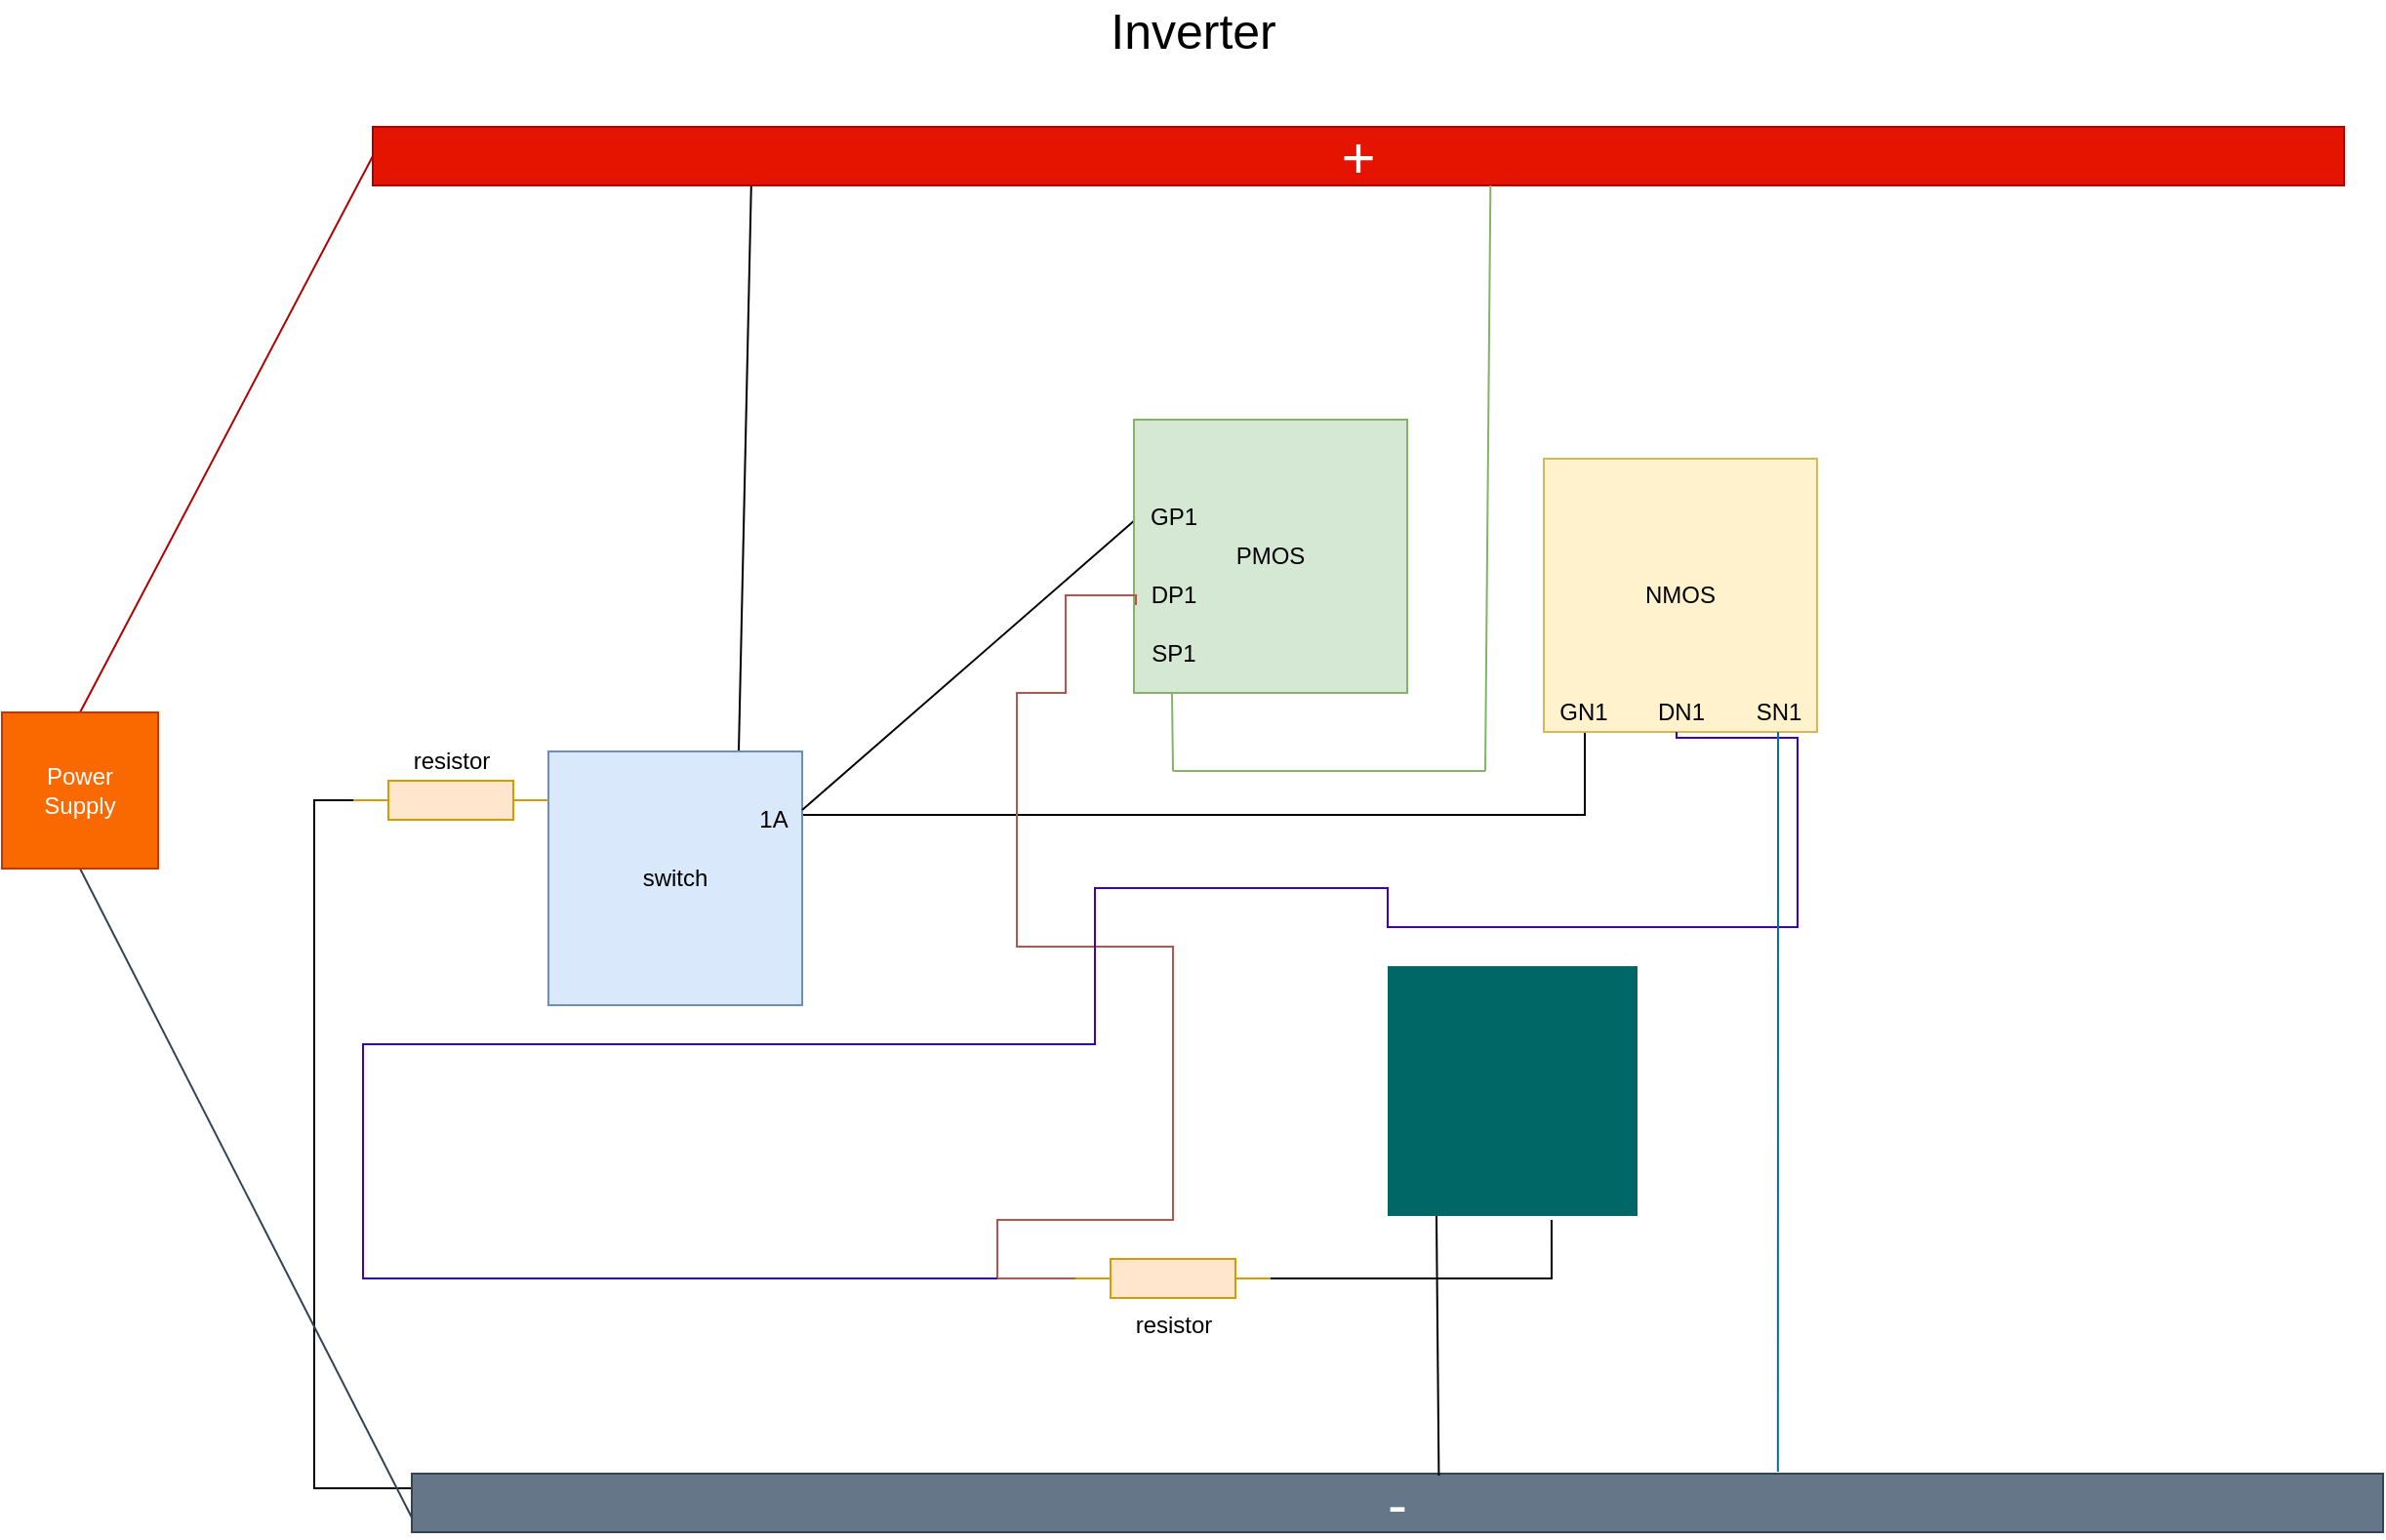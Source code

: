 <mxfile version="14.2.9" type="github" pages="3">
  <diagram name="Page-1" id="16e2658f-23c8-b752-8be9-c03fbebb8bbe">
    <mxGraphModel dx="2469" dy="794" grid="1" gridSize="10" guides="1" tooltips="1" connect="1" arrows="1" fold="1" page="1" pageScale="1" pageWidth="1100" pageHeight="850" background="#ffffff" math="0" shadow="0">
      <root>
        <mxCell id="0" />
        <mxCell id="1" parent="0" />
        <mxCell id="6d250d948d6a1778-13" style="edgeStyle=orthogonalEdgeStyle;rounded=0;html=1;exitX=0;exitY=0.5;exitPerimeter=0;entryX=0;entryY=0.5;entryPerimeter=0;labelBackgroundColor=none;startArrow=none;startFill=0;startSize=5;endArrow=none;endFill=0;endSize=5;jettySize=auto;orthogonalLoop=1;strokeWidth=1;fontFamily=Verdana;fontSize=12" parent="1" source="6d250d948d6a1778-4" edge="1">
          <mxGeometry relative="1" as="geometry">
            <Array as="points">
              <mxPoint x="400" y="470" />
              <mxPoint x="230" y="470" />
            </Array>
            <mxPoint x="230" y="370" as="targetPoint" />
          </mxGeometry>
        </mxCell>
        <mxCell id="6d250d948d6a1778-14" style="edgeStyle=orthogonalEdgeStyle;rounded=0;html=1;exitX=0;exitY=0.5;exitPerimeter=0;entryX=0;entryY=0.5;entryPerimeter=0;labelBackgroundColor=none;startArrow=none;startFill=0;startSize=5;endArrow=none;endFill=0;endSize=5;jettySize=auto;orthogonalLoop=1;strokeWidth=1;fontFamily=Verdana;fontSize=12" parent="1" source="6d250d948d6a1778-5" edge="1">
          <mxGeometry relative="1" as="geometry">
            <Array as="points">
              <mxPoint x="640" y="470" />
              <mxPoint x="230" y="470" />
            </Array>
            <mxPoint x="230" y="370" as="targetPoint" />
          </mxGeometry>
        </mxCell>
        <mxCell id="fG5aWg38ouM_ZfObHPuz-10" style="edgeStyle=orthogonalEdgeStyle;rounded=0;orthogonalLoop=1;jettySize=auto;html=1;exitX=1;exitY=0.25;exitDx=0;exitDy=0;entryX=0.15;entryY=1;entryDx=0;entryDy=0;entryPerimeter=0;endArrow=none;endFill=0;" edge="1" parent="1" source="fG5aWg38ouM_ZfObHPuz-1" target="fG5aWg38ouM_ZfObHPuz-8">
          <mxGeometry relative="1" as="geometry" />
        </mxCell>
        <mxCell id="fG5aWg38ouM_ZfObHPuz-40" style="edgeStyle=none;rounded=0;orthogonalLoop=1;jettySize=auto;html=1;exitX=0.75;exitY=0;exitDx=0;exitDy=0;entryX=0.192;entryY=0.967;entryDx=0;entryDy=0;entryPerimeter=0;endArrow=none;endFill=0;" edge="1" parent="1" source="fG5aWg38ouM_ZfObHPuz-1" target="fG5aWg38ouM_ZfObHPuz-17">
          <mxGeometry relative="1" as="geometry" />
        </mxCell>
        <mxCell id="fG5aWg38ouM_ZfObHPuz-1" value="switch" style="whiteSpace=wrap;html=1;aspect=fixed;fillColor=#dae8fc;strokeColor=#6c8ebf;" vertex="1" parent="1">
          <mxGeometry x="120" y="400" width="130" height="130" as="geometry" />
        </mxCell>
        <mxCell id="fG5aWg38ouM_ZfObHPuz-4" value="" style="endArrow=none;html=1;entryX=0.025;entryY=0.55;entryDx=0;entryDy=0;entryPerimeter=0;" edge="1" parent="1" target="fG5aWg38ouM_ZfObHPuz-7">
          <mxGeometry width="50" height="50" relative="1" as="geometry">
            <mxPoint x="250" y="430" as="sourcePoint" />
            <mxPoint x="330" y="430" as="targetPoint" />
          </mxGeometry>
        </mxCell>
        <mxCell id="fG5aWg38ouM_ZfObHPuz-5" value="1A" style="text;html=1;resizable=0;autosize=1;align=center;verticalAlign=middle;points=[];fillColor=none;strokeColor=none;rounded=0;" vertex="1" parent="1">
          <mxGeometry x="220" y="425" width="30" height="20" as="geometry" />
        </mxCell>
        <mxCell id="fG5aWg38ouM_ZfObHPuz-6" value="PMOS" style="whiteSpace=wrap;html=1;aspect=fixed;fillColor=#d5e8d4;strokeColor=#82b366;" vertex="1" parent="1">
          <mxGeometry x="420" y="230" width="140" height="140" as="geometry" />
        </mxCell>
        <mxCell id="fG5aWg38ouM_ZfObHPuz-7" value="GP1" style="text;html=1;resizable=0;autosize=1;align=center;verticalAlign=middle;points=[];fillColor=none;strokeColor=none;rounded=0;" vertex="1" parent="1">
          <mxGeometry x="420" y="270" width="40" height="20" as="geometry" />
        </mxCell>
        <mxCell id="fG5aWg38ouM_ZfObHPuz-8" value="NMOS" style="whiteSpace=wrap;html=1;aspect=fixed;fillColor=#fff2cc;strokeColor=#d6b656;" vertex="1" parent="1">
          <mxGeometry x="630" y="250" width="140" height="140" as="geometry" />
        </mxCell>
        <mxCell id="fG5aWg38ouM_ZfObHPuz-11" value="GN1" style="text;html=1;resizable=0;autosize=1;align=center;verticalAlign=middle;points=[];fillColor=none;strokeColor=none;rounded=0;" vertex="1" parent="1">
          <mxGeometry x="630" y="370" width="40" height="20" as="geometry" />
        </mxCell>
        <mxCell id="fG5aWg38ouM_ZfObHPuz-21" style="edgeStyle=orthogonalEdgeStyle;rounded=0;orthogonalLoop=1;jettySize=auto;html=1;entryX=0;entryY=0.5;entryDx=0;entryDy=0;entryPerimeter=0;endArrow=none;endFill=0;fillColor=#f8cecc;strokeColor=#b85450;exitX=0.007;exitY=0.679;exitDx=0;exitDy=0;exitPerimeter=0;" edge="1" parent="1" source="fG5aWg38ouM_ZfObHPuz-6" target="fG5aWg38ouM_ZfObHPuz-24">
          <mxGeometry relative="1" as="geometry">
            <mxPoint x="390" y="360" as="sourcePoint" />
            <Array as="points">
              <mxPoint x="421" y="320" />
              <mxPoint x="385" y="320" />
              <mxPoint x="385" y="370" />
              <mxPoint x="360" y="370" />
              <mxPoint x="360" y="500" />
              <mxPoint x="440" y="500" />
              <mxPoint x="440" y="640" />
              <mxPoint x="350" y="640" />
              <mxPoint x="350" y="670" />
            </Array>
          </mxGeometry>
        </mxCell>
        <mxCell id="fG5aWg38ouM_ZfObHPuz-12" value="DP1" style="text;html=1;resizable=0;autosize=1;align=center;verticalAlign=middle;points=[];fillColor=none;strokeColor=none;rounded=0;" vertex="1" parent="1">
          <mxGeometry x="420" y="310" width="40" height="20" as="geometry" />
        </mxCell>
        <mxCell id="fG5aWg38ouM_ZfObHPuz-14" value="" style="shape=image;html=1;verticalAlign=top;verticalLabelPosition=bottom;labelBackgroundColor=none;imageAspect=0;aspect=fixed;image=https://cdn2.iconfinder.com/data/icons/electronic-13/480/6-electronic-led-icon-2-128.png;labelBorderColor=none;imageBackground=#006666;" vertex="1" parent="1">
          <mxGeometry x="550" y="510" width="128" height="128" as="geometry" />
        </mxCell>
        <mxCell id="fG5aWg38ouM_ZfObHPuz-19" style="edgeStyle=orthogonalEdgeStyle;rounded=0;orthogonalLoop=1;jettySize=auto;html=1;exitX=0;exitY=0.5;exitDx=0;exitDy=0;exitPerimeter=0;entryX=0;entryY=0.25;entryDx=0;entryDy=0;endArrow=none;endFill=0;" edge="1" parent="1" source="fG5aWg38ouM_ZfObHPuz-15" target="fG5aWg38ouM_ZfObHPuz-18">
          <mxGeometry relative="1" as="geometry" />
        </mxCell>
        <mxCell id="fG5aWg38ouM_ZfObHPuz-15" value="" style="pointerEvents=1;verticalLabelPosition=bottom;shadow=0;dashed=0;align=center;html=1;verticalAlign=top;shape=mxgraph.electrical.resistors.resistor_1;fillColor=#ffe6cc;strokeColor=#d79b00;" vertex="1" parent="1">
          <mxGeometry x="20" y="415" width="100" height="20" as="geometry" />
        </mxCell>
        <mxCell id="fG5aWg38ouM_ZfObHPuz-17" value="&lt;font style=&quot;font-size: 30px&quot;&gt;+&lt;/font&gt;" style="rounded=0;whiteSpace=wrap;html=1;strokeColor=#B20000;fontColor=#ffffff;fillColor=#e51400;" vertex="1" parent="1">
          <mxGeometry x="30" y="80" width="1010" height="30" as="geometry" />
        </mxCell>
        <mxCell id="fG5aWg38ouM_ZfObHPuz-18" value="&lt;font style=&quot;font-size: 30px&quot;&gt;-&lt;/font&gt;" style="rounded=0;whiteSpace=wrap;html=1;strokeColor=#314354;fontColor=#ffffff;fillColor=#647687;" vertex="1" parent="1">
          <mxGeometry x="50" y="770" width="1010" height="30" as="geometry" />
        </mxCell>
        <mxCell id="fG5aWg38ouM_ZfObHPuz-20" value="resistor" style="text;html=1;resizable=0;autosize=1;align=center;verticalAlign=middle;points=[];fillColor=none;strokeColor=none;rounded=0;" vertex="1" parent="1">
          <mxGeometry x="45" y="395" width="50" height="20" as="geometry" />
        </mxCell>
        <mxCell id="fG5aWg38ouM_ZfObHPuz-23" style="edgeStyle=orthogonalEdgeStyle;rounded=0;orthogonalLoop=1;jettySize=auto;html=1;endArrow=none;endFill=0;exitX=0.45;exitY=1;exitDx=0;exitDy=0;exitPerimeter=0;fillColor=#6a00ff;strokeColor=#3700CC;" edge="1" parent="1" source="fG5aWg38ouM_ZfObHPuz-22">
          <mxGeometry relative="1" as="geometry">
            <mxPoint x="760" y="460" as="sourcePoint" />
            <mxPoint x="350" y="670" as="targetPoint" />
            <Array as="points">
              <mxPoint x="698" y="393" />
              <mxPoint x="760" y="393" />
              <mxPoint x="760" y="490" />
              <mxPoint x="550" y="490" />
              <mxPoint x="550" y="470" />
              <mxPoint x="400" y="470" />
              <mxPoint x="400" y="550" />
              <mxPoint x="25" y="550" />
            </Array>
          </mxGeometry>
        </mxCell>
        <mxCell id="fG5aWg38ouM_ZfObHPuz-22" value="DN1" style="text;html=1;resizable=0;autosize=1;align=center;verticalAlign=middle;points=[];fillColor=none;strokeColor=none;rounded=0;" vertex="1" parent="1">
          <mxGeometry x="680" y="370" width="40" height="20" as="geometry" />
        </mxCell>
        <mxCell id="fG5aWg38ouM_ZfObHPuz-25" style="edgeStyle=orthogonalEdgeStyle;rounded=0;orthogonalLoop=1;jettySize=auto;html=1;exitX=1;exitY=0.5;exitDx=0;exitDy=0;exitPerimeter=0;endArrow=none;endFill=0;entryX=0.656;entryY=1.016;entryDx=0;entryDy=0;entryPerimeter=0;" edge="1" parent="1" source="fG5aWg38ouM_ZfObHPuz-24" target="fG5aWg38ouM_ZfObHPuz-14">
          <mxGeometry relative="1" as="geometry">
            <mxPoint x="630" y="650" as="targetPoint" />
          </mxGeometry>
        </mxCell>
        <mxCell id="fG5aWg38ouM_ZfObHPuz-24" value="resistor" style="pointerEvents=1;verticalLabelPosition=bottom;shadow=0;dashed=0;align=center;html=1;verticalAlign=top;shape=mxgraph.electrical.resistors.resistor_1;fillColor=#ffe6cc;strokeColor=#d79b00;" vertex="1" parent="1">
          <mxGeometry x="390" y="660" width="100" height="20" as="geometry" />
        </mxCell>
        <mxCell id="fG5aWg38ouM_ZfObHPuz-26" value="" style="endArrow=none;html=1;exitX=0.521;exitY=0.033;exitDx=0;exitDy=0;exitPerimeter=0;" edge="1" parent="1" source="fG5aWg38ouM_ZfObHPuz-18">
          <mxGeometry width="50" height="50" relative="1" as="geometry">
            <mxPoint x="575" y="770" as="sourcePoint" />
            <mxPoint x="575" y="638" as="targetPoint" />
          </mxGeometry>
        </mxCell>
        <mxCell id="fG5aWg38ouM_ZfObHPuz-27" value="SP1" style="text;html=1;resizable=0;autosize=1;align=center;verticalAlign=middle;points=[];fillColor=none;strokeColor=none;rounded=0;labelBackgroundColor=none;" vertex="1" parent="1">
          <mxGeometry x="420" y="340" width="40" height="20" as="geometry" />
        </mxCell>
        <mxCell id="fG5aWg38ouM_ZfObHPuz-28" value="" style="endArrow=none;html=1;rounded=0;fillColor=#d5e8d4;strokeColor=#82b366;" edge="1" parent="1">
          <mxGeometry width="50" height="50" relative="1" as="geometry">
            <mxPoint x="440" y="410" as="sourcePoint" />
            <mxPoint x="439.5" y="370" as="targetPoint" />
            <Array as="points" />
          </mxGeometry>
        </mxCell>
        <mxCell id="fG5aWg38ouM_ZfObHPuz-29" value="" style="endArrow=none;html=1;fillColor=#d5e8d4;strokeColor=#82b366;" edge="1" parent="1">
          <mxGeometry width="50" height="50" relative="1" as="geometry">
            <mxPoint x="440" y="410" as="sourcePoint" />
            <mxPoint x="600" y="410" as="targetPoint" />
          </mxGeometry>
        </mxCell>
        <mxCell id="fG5aWg38ouM_ZfObHPuz-30" value="" style="endArrow=none;html=1;entryX=0.567;entryY=1;entryDx=0;entryDy=0;entryPerimeter=0;fillColor=#d5e8d4;strokeColor=#82b366;" edge="1" parent="1" target="fG5aWg38ouM_ZfObHPuz-17">
          <mxGeometry width="50" height="50" relative="1" as="geometry">
            <mxPoint x="600" y="410" as="sourcePoint" />
            <mxPoint x="650" y="360" as="targetPoint" />
          </mxGeometry>
        </mxCell>
        <mxCell id="fG5aWg38ouM_ZfObHPuz-31" value="SN1" style="text;html=1;resizable=0;autosize=1;align=center;verticalAlign=middle;points=[];fillColor=none;strokeColor=none;rounded=0;labelBackgroundColor=none;" vertex="1" parent="1">
          <mxGeometry x="730" y="370" width="40" height="20" as="geometry" />
        </mxCell>
        <mxCell id="fG5aWg38ouM_ZfObHPuz-32" value="" style="endArrow=none;html=1;entryX=0.5;entryY=1;entryDx=0;entryDy=0;entryPerimeter=0;exitX=0.693;exitY=-0.033;exitDx=0;exitDy=0;exitPerimeter=0;fillColor=#1ba1e2;strokeColor=#006EAF;" edge="1" parent="1" source="fG5aWg38ouM_ZfObHPuz-18" target="fG5aWg38ouM_ZfObHPuz-31">
          <mxGeometry width="50" height="50" relative="1" as="geometry">
            <mxPoint x="750" y="520" as="sourcePoint" />
            <mxPoint x="570" y="470" as="targetPoint" />
            <Array as="points">
              <mxPoint x="750" y="460" />
            </Array>
          </mxGeometry>
        </mxCell>
        <mxCell id="fG5aWg38ouM_ZfObHPuz-38" style="edgeStyle=none;rounded=0;orthogonalLoop=1;jettySize=auto;html=1;exitX=0.5;exitY=0;exitDx=0;exitDy=0;entryX=0;entryY=0.5;entryDx=0;entryDy=0;endArrow=none;endFill=0;fillColor=#e51400;strokeColor=#B20000;" edge="1" parent="1" source="fG5aWg38ouM_ZfObHPuz-37" target="fG5aWg38ouM_ZfObHPuz-17">
          <mxGeometry relative="1" as="geometry" />
        </mxCell>
        <mxCell id="fG5aWg38ouM_ZfObHPuz-39" style="edgeStyle=none;rounded=0;orthogonalLoop=1;jettySize=auto;html=1;exitX=0.5;exitY=1;exitDx=0;exitDy=0;entryX=0;entryY=0.75;entryDx=0;entryDy=0;endArrow=none;endFill=0;fillColor=#647687;strokeColor=#314354;" edge="1" parent="1" source="fG5aWg38ouM_ZfObHPuz-37" target="fG5aWg38ouM_ZfObHPuz-18">
          <mxGeometry relative="1" as="geometry" />
        </mxCell>
        <mxCell id="fG5aWg38ouM_ZfObHPuz-37" value="Power&lt;br&gt;Supply" style="whiteSpace=wrap;html=1;aspect=fixed;labelBackgroundColor=none;fillColor=#fa6800;strokeColor=#C73500;fontColor=#ffffff;" vertex="1" parent="1">
          <mxGeometry x="-160" y="380" width="80" height="80" as="geometry" />
        </mxCell>
        <mxCell id="fG5aWg38ouM_ZfObHPuz-41" value="&lt;font style=&quot;font-size: 25px&quot;&gt;Inverter&lt;/font&gt;" style="text;html=1;resizable=0;autosize=1;align=center;verticalAlign=middle;points=[];fillColor=none;strokeColor=none;rounded=0;labelBackgroundColor=none;" vertex="1" parent="1">
          <mxGeometry x="400" y="20" width="100" height="20" as="geometry" />
        </mxCell>
      </root>
    </mxGraphModel>
  </diagram>
  <diagram id="2Sqm9BGkKo_XTua3aQiY" name="Page-2">
    <mxGraphModel dx="2219" dy="1894" grid="1" gridSize="10" guides="1" tooltips="1" connect="1" arrows="1" fold="1" page="1" pageScale="1" pageWidth="850" pageHeight="1100" math="0" shadow="0">
      <root>
        <mxCell id="O5oOF6hbG1hNPCvQYXTQ-0" />
        <mxCell id="O5oOF6hbG1hNPCvQYXTQ-1" parent="O5oOF6hbG1hNPCvQYXTQ-0" />
        <mxCell id="OkhAWuhY4NtXZ4p-h41I-0" value="&lt;font style=&quot;font-size: 23px&quot;&gt;2 Input NOR Gate&lt;/font&gt;" style="text;html=1;resizable=0;autosize=1;align=center;verticalAlign=middle;points=[];fillColor=none;strokeColor=none;rounded=0;labelBackgroundColor=none;" vertex="1" parent="O5oOF6hbG1hNPCvQYXTQ-1">
          <mxGeometry x="290" y="-20" width="200" height="20" as="geometry" />
        </mxCell>
        <mxCell id="OkhAWuhY4NtXZ4p-h41I-6" style="edgeStyle=elbowEdgeStyle;rounded=1;orthogonalLoop=1;jettySize=auto;elbow=vertical;html=1;exitX=0.75;exitY=1;exitDx=0;exitDy=0;endArrow=none;endFill=0;entryX=0;entryY=0;entryDx=0;entryDy=0;" edge="1" parent="O5oOF6hbG1hNPCvQYXTQ-1" source="OkhAWuhY4NtXZ4p-h41I-1" target="OkhAWuhY4NtXZ4p-h41I-3">
          <mxGeometry relative="1" as="geometry">
            <mxPoint x="11" y="700" as="targetPoint" />
          </mxGeometry>
        </mxCell>
        <mxCell id="OkhAWuhY4NtXZ4p-h41I-1" value="Power Supply" style="whiteSpace=wrap;html=1;aspect=fixed;labelBackgroundColor=none;fillColor=#fa6800;strokeColor=#C73500;fontColor=#ffffff;" vertex="1" parent="O5oOF6hbG1hNPCvQYXTQ-1">
          <mxGeometry x="-450" y="280" width="80" height="80" as="geometry" />
        </mxCell>
        <mxCell id="OkhAWuhY4NtXZ4p-h41I-3" value="&lt;font style=&quot;font-size: 35px&quot;&gt;-&lt;/font&gt;" style="rounded=0;whiteSpace=wrap;html=1;fillColor=#647687;strokeColor=#314354;fontColor=#ffffff;" vertex="1" parent="O5oOF6hbG1hNPCvQYXTQ-1">
          <mxGeometry x="30" y="700" width="750" height="30" as="geometry" />
        </mxCell>
        <mxCell id="OkhAWuhY4NtXZ4p-h41I-5" value="&lt;span style=&quot;font-size: 35px&quot;&gt;+&lt;/span&gt;" style="rounded=0;whiteSpace=wrap;html=1;fillColor=#e51400;strokeColor=#B20000;fontColor=#ffffff;" vertex="1" parent="O5oOF6hbG1hNPCvQYXTQ-1">
          <mxGeometry x="40" y="30" width="750" height="30" as="geometry" />
        </mxCell>
        <mxCell id="OkhAWuhY4NtXZ4p-h41I-21" style="edgeStyle=elbowEdgeStyle;rounded=1;orthogonalLoop=1;jettySize=auto;elbow=vertical;html=1;exitX=0.5;exitY=1;exitDx=0;exitDy=0;endArrow=none;endFill=0;fillColor=#e1d5e7;strokeColor=#9673a6;" edge="1" parent="O5oOF6hbG1hNPCvQYXTQ-1" source="OkhAWuhY4NtXZ4p-h41I-7">
          <mxGeometry relative="1" as="geometry">
            <mxPoint x="249" y="460" as="targetPoint" />
            <Array as="points">
              <mxPoint x="230" y="490" />
              <mxPoint x="200" y="480" />
            </Array>
          </mxGeometry>
        </mxCell>
        <mxCell id="OkhAWuhY4NtXZ4p-h41I-23" style="edgeStyle=orthogonalEdgeStyle;rounded=1;orthogonalLoop=1;jettySize=auto;elbow=vertical;html=1;endArrow=none;endFill=0;exitX=1;exitY=0.5;exitDx=0;exitDy=0;exitPerimeter=0;fillColor=#f8cecc;strokeColor=#b85450;" edge="1" parent="O5oOF6hbG1hNPCvQYXTQ-1" source="OkhAWuhY4NtXZ4p-h41I-9">
          <mxGeometry relative="1" as="geometry">
            <mxPoint x="239" y="220" as="targetPoint" />
            <mxPoint x="210" y="270" as="sourcePoint" />
            <Array as="points">
              <mxPoint x="260" y="270" />
              <mxPoint x="260" y="280" />
              <mxPoint x="290" y="280" />
              <mxPoint x="290" y="260" />
              <mxPoint x="250" y="260" />
              <mxPoint x="250" y="240" />
              <mxPoint x="239" y="240" />
            </Array>
          </mxGeometry>
        </mxCell>
        <mxCell id="OkhAWuhY4NtXZ4p-h41I-29" style="edgeStyle=orthogonalEdgeStyle;rounded=1;orthogonalLoop=1;jettySize=auto;html=1;exitX=1;exitY=0.25;exitDx=0;exitDy=0;endArrow=none;endFill=0;fillColor=#f8cecc;strokeColor=#b85450;entryX=0.5;entryY=1;entryDx=0;entryDy=0;entryPerimeter=0;" edge="1" parent="O5oOF6hbG1hNPCvQYXTQ-1" source="OkhAWuhY4NtXZ4p-h41I-7" target="OkhAWuhY4NtXZ4p-h41I-27">
          <mxGeometry relative="1" as="geometry">
            <mxPoint x="444" y="200" as="targetPoint" />
          </mxGeometry>
        </mxCell>
        <mxCell id="xidnGpYoMKaCa2fDNDg2-0" style="edgeStyle=orthogonalEdgeStyle;rounded=1;orthogonalLoop=1;jettySize=auto;html=1;exitX=0.25;exitY=1;exitDx=0;exitDy=0;endArrow=none;endFill=0;fillColor=#e1d5e7;strokeColor=#9673a6;" edge="1" parent="O5oOF6hbG1hNPCvQYXTQ-1" source="OkhAWuhY4NtXZ4p-h41I-7">
          <mxGeometry relative="1" as="geometry">
            <mxPoint x="559" y="430" as="targetPoint" />
            <Array as="points">
              <mxPoint x="140" y="340" />
              <mxPoint x="140" y="510" />
              <mxPoint x="490" y="510" />
              <mxPoint x="490" y="490" />
              <mxPoint x="559" y="490" />
            </Array>
          </mxGeometry>
        </mxCell>
        <mxCell id="NDq7LN0bjbZ0-C0emVrj-1" style="edgeStyle=orthogonalEdgeStyle;rounded=1;orthogonalLoop=1;jettySize=auto;html=1;exitX=0.25;exitY=0;exitDx=0;exitDy=0;entryX=0.076;entryY=1.067;entryDx=0;entryDy=0;entryPerimeter=0;endArrow=none;endFill=0;" edge="1" parent="O5oOF6hbG1hNPCvQYXTQ-1" source="OkhAWuhY4NtXZ4p-h41I-7" target="OkhAWuhY4NtXZ4p-h41I-5">
          <mxGeometry relative="1" as="geometry" />
        </mxCell>
        <mxCell id="NDq7LN0bjbZ0-C0emVrj-2" style="edgeStyle=orthogonalEdgeStyle;rounded=1;orthogonalLoop=1;jettySize=auto;html=1;exitX=0.5;exitY=0;exitDx=0;exitDy=0;endArrow=none;endFill=0;entryX=0.115;entryY=1.067;entryDx=0;entryDy=0;entryPerimeter=0;" edge="1" parent="O5oOF6hbG1hNPCvQYXTQ-1" source="OkhAWuhY4NtXZ4p-h41I-7" target="OkhAWuhY4NtXZ4p-h41I-5">
          <mxGeometry relative="1" as="geometry">
            <mxPoint x="125" y="63" as="targetPoint" />
          </mxGeometry>
        </mxCell>
        <mxCell id="OkhAWuhY4NtXZ4p-h41I-7" value="Switch" style="whiteSpace=wrap;html=1;aspect=fixed;labelBackgroundColor=none;fillColor=#1ba1e2;strokeColor=#006EAF;fontColor=#ffffff;" vertex="1" parent="O5oOF6hbG1hNPCvQYXTQ-1">
          <mxGeometry x="80" y="240" width="100" height="100" as="geometry" />
        </mxCell>
        <mxCell id="OkhAWuhY4NtXZ4p-h41I-8" value="1A" style="text;html=1;resizable=0;autosize=1;align=center;verticalAlign=middle;points=[];fillColor=none;strokeColor=none;rounded=0;labelBackgroundColor=none;" vertex="1" parent="O5oOF6hbG1hNPCvQYXTQ-1">
          <mxGeometry x="115" y="320" width="30" height="20" as="geometry" />
        </mxCell>
        <mxCell id="OkhAWuhY4NtXZ4p-h41I-9" value="2A" style="text;html=1;resizable=0;autosize=1;align=center;verticalAlign=middle;points=[];fillColor=none;strokeColor=none;rounded=0;labelBackgroundColor=none;" vertex="1" parent="O5oOF6hbG1hNPCvQYXTQ-1">
          <mxGeometry x="150" y="260" width="30" height="20" as="geometry" />
        </mxCell>
        <mxCell id="xidnGpYoMKaCa2fDNDg2-10" style="edgeStyle=orthogonalEdgeStyle;rounded=1;orthogonalLoop=1;jettySize=auto;html=1;exitX=0.75;exitY=1;exitDx=0;exitDy=0;entryX=0.427;entryY=1;entryDx=0;entryDy=0;entryPerimeter=0;endArrow=none;endFill=0;" edge="1" parent="O5oOF6hbG1hNPCvQYXTQ-1" source="OkhAWuhY4NtXZ4p-h41I-10" target="OkhAWuhY4NtXZ4p-h41I-5">
          <mxGeometry relative="1" as="geometry" />
        </mxCell>
        <mxCell id="xidnGpYoMKaCa2fDNDg2-11" style="edgeStyle=orthogonalEdgeStyle;rounded=1;orthogonalLoop=1;jettySize=auto;html=1;exitX=0.069;exitY=1;exitDx=0;exitDy=0;endArrow=none;endFill=0;entryX=0.325;entryY=0.95;entryDx=0;entryDy=0;entryPerimeter=0;fillColor=#a20025;strokeColor=#6F0000;exitPerimeter=0;" edge="1" parent="O5oOF6hbG1hNPCvQYXTQ-1" source="OkhAWuhY4NtXZ4p-h41I-10" target="OkhAWuhY4NtXZ4p-h41I-25">
          <mxGeometry relative="1" as="geometry">
            <mxPoint x="240" y="470" as="targetPoint" />
            <Array as="points">
              <mxPoint x="229" y="560" />
              <mxPoint x="285" y="560" />
              <mxPoint x="285" y="480" />
              <mxPoint x="238" y="480" />
            </Array>
          </mxGeometry>
        </mxCell>
        <mxCell id="xidnGpYoMKaCa2fDNDg2-12" style="edgeStyle=orthogonalEdgeStyle;rounded=1;orthogonalLoop=1;jettySize=auto;html=1;exitX=0.5;exitY=1;exitDx=0;exitDy=0;endArrow=none;endFill=0;" edge="1" parent="O5oOF6hbG1hNPCvQYXTQ-1" source="OkhAWuhY4NtXZ4p-h41I-10">
          <mxGeometry relative="1" as="geometry">
            <mxPoint x="297" y="462" as="targetPoint" />
            <Array as="points">
              <mxPoint x="285" y="230" />
              <mxPoint x="297" y="230" />
              <mxPoint x="297" y="300" />
              <mxPoint x="480" y="300" />
              <mxPoint x="480" y="520" />
              <mxPoint x="300" y="520" />
              <mxPoint x="300" y="462" />
            </Array>
          </mxGeometry>
        </mxCell>
        <mxCell id="xidnGpYoMKaCa2fDNDg2-26" style="edgeStyle=orthogonalEdgeStyle;rounded=1;orthogonalLoop=1;jettySize=auto;html=1;exitX=0.75;exitY=1;exitDx=0;exitDy=0;endArrow=none;endFill=0;entryX=0.567;entryY=1.15;entryDx=0;entryDy=0;entryPerimeter=0;fillColor=#b1ddf0;strokeColor=#10739e;" edge="1" parent="O5oOF6hbG1hNPCvQYXTQ-1" source="OkhAWuhY4NtXZ4p-h41I-10" target="xidnGpYoMKaCa2fDNDg2-7">
          <mxGeometry relative="1" as="geometry">
            <mxPoint x="350" y="490" as="targetPoint" />
            <Array as="points">
              <mxPoint x="318" y="260" />
              <mxPoint x="410" y="260" />
              <mxPoint x="410" y="315" />
              <mxPoint x="420" y="315" />
              <mxPoint x="420" y="500" />
              <mxPoint x="350" y="500" />
              <mxPoint x="350" y="463" />
            </Array>
          </mxGeometry>
        </mxCell>
        <mxCell id="OkhAWuhY4NtXZ4p-h41I-10" value="PMOS" style="whiteSpace=wrap;html=1;aspect=fixed;labelBackgroundColor=none;fillColor=#d5e8d4;strokeColor=#82b366;" vertex="1" parent="O5oOF6hbG1hNPCvQYXTQ-1">
          <mxGeometry x="220" y="90" width="130" height="130" as="geometry" />
        </mxCell>
        <mxCell id="xidnGpYoMKaCa2fDNDg2-17" style="edgeStyle=orthogonalEdgeStyle;rounded=1;orthogonalLoop=1;jettySize=auto;html=1;exitX=0.5;exitY=1;exitDx=0;exitDy=0;endArrow=none;endFill=0;fillColor=#d80073;strokeColor=#A50040;" edge="1" parent="O5oOF6hbG1hNPCvQYXTQ-1" source="OkhAWuhY4NtXZ4p-h41I-11">
          <mxGeometry relative="1" as="geometry">
            <mxPoint x="580" y="220" as="targetPoint" />
            <Array as="points">
              <mxPoint x="455" y="240" />
              <mxPoint x="530" y="240" />
              <mxPoint x="530" y="190" />
              <mxPoint x="580" y="190" />
            </Array>
          </mxGeometry>
        </mxCell>
        <mxCell id="xidnGpYoMKaCa2fDNDg2-27" style="edgeStyle=orthogonalEdgeStyle;rounded=1;orthogonalLoop=1;jettySize=auto;html=1;exitX=0.75;exitY=1;exitDx=0;exitDy=0;endArrow=none;endFill=0;entryX=0.5;entryY=1.05;entryDx=0;entryDy=0;entryPerimeter=0;fillColor=#ffcd28;strokeColor=#d79b00;gradientColor=#ffa500;" edge="1" parent="O5oOF6hbG1hNPCvQYXTQ-1" source="OkhAWuhY4NtXZ4p-h41I-11" target="xidnGpYoMKaCa2fDNDg2-9">
          <mxGeometry relative="1" as="geometry">
            <mxPoint x="500" y="520" as="targetPoint" />
            <Array as="points">
              <mxPoint x="488" y="410" />
              <mxPoint x="510" y="410" />
              <mxPoint x="510" y="520" />
              <mxPoint x="662" y="520" />
              <mxPoint x="662" y="431" />
            </Array>
          </mxGeometry>
        </mxCell>
        <mxCell id="OkhAWuhY4NtXZ4p-h41I-11" value="NMOS" style="whiteSpace=wrap;html=1;aspect=fixed;labelBackgroundColor=none;fillColor=#fff2cc;strokeColor=#d6b656;" vertex="1" parent="O5oOF6hbG1hNPCvQYXTQ-1">
          <mxGeometry x="390" y="90" width="130" height="130" as="geometry" />
        </mxCell>
        <mxCell id="xidnGpYoMKaCa2fDNDg2-29" style="edgeStyle=orthogonalEdgeStyle;rounded=1;orthogonalLoop=1;jettySize=auto;html=1;exitX=0.5;exitY=1;exitDx=0;exitDy=0;endArrow=none;endFill=0;entryX=0;entryY=0.5;entryDx=0;entryDy=0;entryPerimeter=0;" edge="1" parent="O5oOF6hbG1hNPCvQYXTQ-1" source="OkhAWuhY4NtXZ4p-h41I-12" target="xidnGpYoMKaCa2fDNDg2-22">
          <mxGeometry relative="1" as="geometry">
            <mxPoint x="540" y="220" as="targetPoint" />
            <Array as="points">
              <mxPoint x="300" y="480" />
              <mxPoint x="520" y="480" />
              <mxPoint x="520" y="220" />
            </Array>
          </mxGeometry>
        </mxCell>
        <mxCell id="OkhAWuhY4NtXZ4p-h41I-12" value="PMOS" style="whiteSpace=wrap;html=1;aspect=fixed;labelBackgroundColor=none;fillColor=#d5e8d4;strokeColor=#82b366;" vertex="1" parent="O5oOF6hbG1hNPCvQYXTQ-1">
          <mxGeometry x="230" y="320" width="140" height="140" as="geometry" />
        </mxCell>
        <mxCell id="xidnGpYoMKaCa2fDNDg2-28" style="edgeStyle=orthogonalEdgeStyle;rounded=1;orthogonalLoop=1;jettySize=auto;html=1;entryX=0.88;entryY=0;entryDx=0;entryDy=0;entryPerimeter=0;endArrow=none;endFill=0;exitX=0.845;exitY=1;exitDx=0;exitDy=0;exitPerimeter=0;fillColor=#fff2cc;strokeColor=#d6b656;" edge="1" parent="O5oOF6hbG1hNPCvQYXTQ-1" source="OkhAWuhY4NtXZ4p-h41I-13" target="OkhAWuhY4NtXZ4p-h41I-3">
          <mxGeometry relative="1" as="geometry">
            <mxPoint x="660" y="440" as="sourcePoint" />
          </mxGeometry>
        </mxCell>
        <mxCell id="xidnGpYoMKaCa2fDNDg2-30" style="edgeStyle=orthogonalEdgeStyle;rounded=1;orthogonalLoop=1;jettySize=auto;html=1;exitX=0.5;exitY=1;exitDx=0;exitDy=0;endArrow=none;endFill=0;" edge="1" parent="O5oOF6hbG1hNPCvQYXTQ-1" source="OkhAWuhY4NtXZ4p-h41I-13">
          <mxGeometry relative="1" as="geometry">
            <mxPoint x="520" y="450" as="targetPoint" />
          </mxGeometry>
        </mxCell>
        <mxCell id="OkhAWuhY4NtXZ4p-h41I-13" value="NMOS" style="whiteSpace=wrap;html=1;aspect=fixed;labelBackgroundColor=none;fillColor=#fff2cc;strokeColor=#d6b656;" vertex="1" parent="O5oOF6hbG1hNPCvQYXTQ-1">
          <mxGeometry x="540" y="288" width="142" height="142" as="geometry" />
        </mxCell>
        <mxCell id="xidnGpYoMKaCa2fDNDg2-20" style="edgeStyle=orthogonalEdgeStyle;rounded=1;orthogonalLoop=1;jettySize=auto;html=1;exitX=0.25;exitY=1;exitDx=0;exitDy=0;entryX=0.948;entryY=-0.067;entryDx=0;entryDy=0;entryPerimeter=0;endArrow=none;endFill=0;" edge="1" parent="O5oOF6hbG1hNPCvQYXTQ-1" source="OkhAWuhY4NtXZ4p-h41I-16" target="OkhAWuhY4NtXZ4p-h41I-3">
          <mxGeometry relative="1" as="geometry" />
        </mxCell>
        <mxCell id="OkhAWuhY4NtXZ4p-h41I-16" value="" style="shape=image;html=1;verticalAlign=top;verticalLabelPosition=bottom;labelBackgroundColor=#ffffff;imageAspect=0;aspect=fixed;image=https://cdn2.iconfinder.com/data/icons/electronic-13/480/6-electronic-led-icon-2-128.png;fillColor=#ffffff;gradientColor=none;imageBackground=#FF66FF;" vertex="1" parent="O5oOF6hbG1hNPCvQYXTQ-1">
          <mxGeometry x="720" y="120" width="68" height="68" as="geometry" />
        </mxCell>
        <mxCell id="xidnGpYoMKaCa2fDNDg2-16" style="edgeStyle=orthogonalEdgeStyle;rounded=1;orthogonalLoop=1;jettySize=auto;html=1;exitX=0;exitY=0.5;exitDx=0;exitDy=0;exitPerimeter=0;endArrow=none;endFill=0;fillColor=#6a00ff;strokeColor=#3700CC;" edge="1" parent="O5oOF6hbG1hNPCvQYXTQ-1" source="OkhAWuhY4NtXZ4p-h41I-18">
          <mxGeometry relative="1" as="geometry">
            <mxPoint x="-30" y="450" as="targetPoint" />
            <Array as="points">
              <mxPoint x="-140" y="260" />
              <mxPoint x="-140" y="410" />
              <mxPoint x="-30" y="410" />
            </Array>
          </mxGeometry>
        </mxCell>
        <mxCell id="OkhAWuhY4NtXZ4p-h41I-18" value="Resistor" style="pointerEvents=1;verticalLabelPosition=bottom;shadow=0;dashed=0;align=center;html=1;verticalAlign=top;shape=mxgraph.electrical.resistors.resistor_1;labelBackgroundColor=none;fillColor=#fad7ac;strokeColor=#b46504;" vertex="1" parent="O5oOF6hbG1hNPCvQYXTQ-1">
          <mxGeometry x="-30" y="250" width="110" height="20" as="geometry" />
        </mxCell>
        <mxCell id="OkhAWuhY4NtXZ4p-h41I-24" value="&lt;font style=&quot;font-size: 10px&quot;&gt;GP3&lt;/font&gt;" style="text;html=1;resizable=0;autosize=1;align=center;verticalAlign=middle;points=[];fillColor=none;strokeColor=none;rounded=0;labelBackgroundColor=none;" vertex="1" parent="O5oOF6hbG1hNPCvQYXTQ-1">
          <mxGeometry x="220" y="200" width="40" height="20" as="geometry" />
        </mxCell>
        <mxCell id="OkhAWuhY4NtXZ4p-h41I-25" value="&lt;font style=&quot;font-size: 10px&quot;&gt;GP2&lt;/font&gt;" style="text;html=1;resizable=0;autosize=1;align=center;verticalAlign=middle;points=[];fillColor=none;strokeColor=none;rounded=0;labelBackgroundColor=none;" vertex="1" parent="O5oOF6hbG1hNPCvQYXTQ-1">
          <mxGeometry x="225" y="440" width="40" height="20" as="geometry" />
        </mxCell>
        <mxCell id="OkhAWuhY4NtXZ4p-h41I-26" style="edgeStyle=elbowEdgeStyle;rounded=1;orthogonalLoop=1;jettySize=auto;elbow=vertical;html=1;exitX=0.75;exitY=0;exitDx=0;exitDy=0;endArrow=none;endFill=0;entryX=0;entryY=0.75;entryDx=0;entryDy=0;" edge="1" parent="O5oOF6hbG1hNPCvQYXTQ-1" source="OkhAWuhY4NtXZ4p-h41I-1" target="OkhAWuhY4NtXZ4p-h41I-5">
          <mxGeometry relative="1" as="geometry">
            <mxPoint x="60" y="320" as="sourcePoint" />
            <mxPoint x="40" y="110" as="targetPoint" />
            <Array as="points">
              <mxPoint x="-220" y="160" />
              <mxPoint x="70" y="290" />
            </Array>
          </mxGeometry>
        </mxCell>
        <mxCell id="OkhAWuhY4NtXZ4p-h41I-27" value="&lt;font style=&quot;font-size: 10px&quot;&gt;GN3&lt;/font&gt;" style="text;html=1;resizable=0;autosize=1;align=center;verticalAlign=middle;points=[];fillColor=none;strokeColor=none;rounded=0;labelBackgroundColor=none;" vertex="1" parent="O5oOF6hbG1hNPCvQYXTQ-1">
          <mxGeometry x="390" y="200" width="40" height="20" as="geometry" />
        </mxCell>
        <mxCell id="OkhAWuhY4NtXZ4p-h41I-28" value="&lt;font style=&quot;font-size: 10px&quot;&gt;GN2&lt;/font&gt;" style="text;html=1;resizable=0;autosize=1;align=center;verticalAlign=middle;points=[];fillColor=none;strokeColor=none;rounded=0;labelBackgroundColor=none;" vertex="1" parent="O5oOF6hbG1hNPCvQYXTQ-1">
          <mxGeometry x="540" y="410" width="40" height="20" as="geometry" />
        </mxCell>
        <mxCell id="xidnGpYoMKaCa2fDNDg2-2" value="&lt;font style=&quot;font-size: 10px&quot;&gt;DP3&lt;/font&gt;" style="text;html=1;resizable=0;autosize=1;align=center;verticalAlign=middle;points=[];fillColor=none;strokeColor=none;rounded=0;labelBackgroundColor=none;" vertex="1" parent="O5oOF6hbG1hNPCvQYXTQ-1">
          <mxGeometry x="270" y="200" width="30" height="20" as="geometry" />
        </mxCell>
        <mxCell id="xidnGpYoMKaCa2fDNDg2-3" value="&lt;font style=&quot;font-size: 10px&quot;&gt;SP3&lt;/font&gt;" style="text;html=1;resizable=0;autosize=1;align=center;verticalAlign=middle;points=[];fillColor=none;strokeColor=none;rounded=0;labelBackgroundColor=none;" vertex="1" parent="O5oOF6hbG1hNPCvQYXTQ-1">
          <mxGeometry x="305" y="200" width="30" height="20" as="geometry" />
        </mxCell>
        <mxCell id="xidnGpYoMKaCa2fDNDg2-4" value="&lt;font style=&quot;font-size: 10px&quot;&gt;DN3&lt;/font&gt;" style="text;html=1;resizable=0;autosize=1;align=center;verticalAlign=middle;points=[];fillColor=none;strokeColor=none;rounded=0;labelBackgroundColor=none;" vertex="1" parent="O5oOF6hbG1hNPCvQYXTQ-1">
          <mxGeometry x="435" y="200" width="40" height="20" as="geometry" />
        </mxCell>
        <mxCell id="xidnGpYoMKaCa2fDNDg2-5" value="&lt;font style=&quot;font-size: 10px&quot;&gt;SN3&lt;/font&gt;" style="text;html=1;resizable=0;autosize=1;align=center;verticalAlign=middle;points=[];fillColor=none;strokeColor=none;rounded=0;labelBackgroundColor=none;" vertex="1" parent="O5oOF6hbG1hNPCvQYXTQ-1">
          <mxGeometry x="475" y="200" width="30" height="20" as="geometry" />
        </mxCell>
        <mxCell id="xidnGpYoMKaCa2fDNDg2-6" value="&lt;font style=&quot;font-size: 10px&quot;&gt;DP2&lt;/font&gt;" style="text;html=1;resizable=0;autosize=1;align=center;verticalAlign=middle;points=[];fillColor=none;strokeColor=none;rounded=0;labelBackgroundColor=none;" vertex="1" parent="O5oOF6hbG1hNPCvQYXTQ-1">
          <mxGeometry x="285" y="440" width="30" height="20" as="geometry" />
        </mxCell>
        <mxCell id="xidnGpYoMKaCa2fDNDg2-7" value="&lt;font style=&quot;font-size: 10px&quot;&gt;SP2&lt;/font&gt;" style="text;html=1;resizable=0;autosize=1;align=center;verticalAlign=middle;points=[];fillColor=none;strokeColor=none;rounded=0;labelBackgroundColor=none;" vertex="1" parent="O5oOF6hbG1hNPCvQYXTQ-1">
          <mxGeometry x="335" y="440" width="30" height="20" as="geometry" />
        </mxCell>
        <mxCell id="xidnGpYoMKaCa2fDNDg2-8" value="&lt;font style=&quot;font-size: 10px&quot;&gt;DN2&lt;/font&gt;" style="text;html=1;resizable=0;autosize=1;align=center;verticalAlign=middle;points=[];fillColor=none;strokeColor=none;rounded=0;labelBackgroundColor=none;" vertex="1" parent="O5oOF6hbG1hNPCvQYXTQ-1">
          <mxGeometry x="591" y="410" width="40" height="20" as="geometry" />
        </mxCell>
        <mxCell id="xidnGpYoMKaCa2fDNDg2-9" value="&lt;font style=&quot;font-size: 10px&quot;&gt;SN2&lt;/font&gt;" style="text;html=1;resizable=0;autosize=1;align=center;verticalAlign=middle;points=[];fillColor=none;strokeColor=none;rounded=0;labelBackgroundColor=none;" vertex="1" parent="O5oOF6hbG1hNPCvQYXTQ-1">
          <mxGeometry x="640" y="410" width="30" height="20" as="geometry" />
        </mxCell>
        <mxCell id="xidnGpYoMKaCa2fDNDg2-21" value="" style="edgeStyle=orthogonalEdgeStyle;rounded=1;orthogonalLoop=1;jettySize=auto;html=1;endArrow=none;endFill=0;" edge="1" parent="O5oOF6hbG1hNPCvQYXTQ-1" source="OkhAWuhY4NtXZ4p-h41I-17" target="OkhAWuhY4NtXZ4p-h41I-18">
          <mxGeometry relative="1" as="geometry" />
        </mxCell>
        <mxCell id="OkhAWuhY4NtXZ4p-h41I-17" value="Resistor" style="pointerEvents=1;verticalLabelPosition=bottom;shadow=0;dashed=0;align=center;html=1;verticalAlign=top;shape=mxgraph.electrical.resistors.resistor_1;labelBackgroundColor=none;fillColor=#fad7ac;strokeColor=#b46504;" vertex="1" parent="O5oOF6hbG1hNPCvQYXTQ-1">
          <mxGeometry x="-30" y="310" width="110" height="20" as="geometry" />
        </mxCell>
        <mxCell id="xidnGpYoMKaCa2fDNDg2-15" value="" style="endArrow=none;html=1;edgeStyle=orthogonalEdgeStyle;entryX=0;entryY=0.5;entryDx=0;entryDy=0;entryPerimeter=0;exitX=0.177;exitY=-0.1;exitDx=0;exitDy=0;exitPerimeter=0;fillColor=#6a00ff;strokeColor=#3700CC;" edge="1" parent="O5oOF6hbG1hNPCvQYXTQ-1" source="OkhAWuhY4NtXZ4p-h41I-3" target="OkhAWuhY4NtXZ4p-h41I-17">
          <mxGeometry width="50" height="50" relative="1" as="geometry">
            <mxPoint x="160" y="650" as="sourcePoint" />
            <mxPoint x="-31" y="330" as="targetPoint" />
            <Array as="points">
              <mxPoint x="163" y="650" />
              <mxPoint x="-30" y="650" />
            </Array>
          </mxGeometry>
        </mxCell>
        <mxCell id="xidnGpYoMKaCa2fDNDg2-24" value="" style="edgeStyle=orthogonalEdgeStyle;rounded=1;orthogonalLoop=1;jettySize=auto;html=1;endArrow=none;endFill=0;" edge="1" parent="O5oOF6hbG1hNPCvQYXTQ-1" source="xidnGpYoMKaCa2fDNDg2-22" target="OkhAWuhY4NtXZ4p-h41I-16">
          <mxGeometry relative="1" as="geometry" />
        </mxCell>
        <mxCell id="xidnGpYoMKaCa2fDNDg2-22" value="Resistor" style="pointerEvents=1;verticalLabelPosition=bottom;shadow=0;dashed=0;align=center;html=1;verticalAlign=top;shape=mxgraph.electrical.resistors.resistor_1;labelBackgroundColor=none;fillColor=#fad7ac;strokeColor=#b46504;" vertex="1" parent="O5oOF6hbG1hNPCvQYXTQ-1">
          <mxGeometry x="591" y="210" width="110" height="20" as="geometry" />
        </mxCell>
      </root>
    </mxGraphModel>
  </diagram>
  <diagram id="ow9w4BBJnU5ACpBioDgS" name="Page-3">
    <mxGraphModel dx="2219" dy="794" grid="1" gridSize="10" guides="1" tooltips="1" connect="1" arrows="1" fold="1" page="1" pageScale="1" pageWidth="850" pageHeight="1100" math="0" shadow="0">
      <root>
        <mxCell id="hf_IYml40izhRpLlfhsK-0" />
        <mxCell id="hf_IYml40izhRpLlfhsK-1" parent="hf_IYml40izhRpLlfhsK-0" />
        <mxCell id="10fldKgWdQZELq4I8_SG-33" style="edgeStyle=orthogonalEdgeStyle;rounded=1;orthogonalLoop=1;jettySize=auto;html=1;endArrow=none;endFill=0;exitX=0.425;exitY=1.05;exitDx=0;exitDy=0;exitPerimeter=0;gradientColor=#d5739d;fillColor=#e6d0de;strokeColor=#996185;" edge="1" parent="hf_IYml40izhRpLlfhsK-1" source="10fldKgWdQZELq4I8_SG-23">
          <mxGeometry relative="1" as="geometry">
            <mxPoint x="-80" y="520" as="targetPoint" />
            <mxPoint x="230" y="850" as="sourcePoint" />
            <Array as="points">
              <mxPoint x="230" y="811" />
              <mxPoint x="230" y="870" />
              <mxPoint x="137" y="870" />
              <mxPoint x="137" y="520" />
              <mxPoint x="-77" y="520" />
            </Array>
          </mxGeometry>
        </mxCell>
        <mxCell id="10fldKgWdQZELq4I8_SG-0" value="NMOS" style="whiteSpace=wrap;html=1;aspect=fixed;labelBackgroundColor=none;fillColor=#fff2cc;strokeColor=#d6b656;" vertex="1" parent="hf_IYml40izhRpLlfhsK-1">
          <mxGeometry x="110" y="260" width="190" height="190" as="geometry" />
        </mxCell>
        <mxCell id="10fldKgWdQZELq4I8_SG-36" style="edgeStyle=orthogonalEdgeStyle;rounded=1;orthogonalLoop=1;jettySize=auto;html=1;exitX=0.095;exitY=0.995;exitDx=0;exitDy=0;endArrow=none;endFill=0;exitPerimeter=0;entryX=1.033;entryY=0.6;entryDx=0;entryDy=0;entryPerimeter=0;fillColor=#008a00;strokeColor=#005700;" edge="1" parent="hf_IYml40izhRpLlfhsK-1" source="10fldKgWdQZELq4I8_SG-1" target="10fldKgWdQZELq4I8_SG-13">
          <mxGeometry relative="1" as="geometry">
            <mxPoint x="600" y="600" as="targetPoint" />
            <Array as="points">
              <mxPoint x="928" y="570" />
              <mxPoint x="600" y="570" />
              <mxPoint x="600" y="592" />
            </Array>
          </mxGeometry>
        </mxCell>
        <mxCell id="10fldKgWdQZELq4I8_SG-38" style="edgeStyle=orthogonalEdgeStyle;rounded=1;orthogonalLoop=1;jettySize=auto;html=1;exitX=0.5;exitY=1;exitDx=0;exitDy=0;endArrow=none;endFill=0;fillColor=#dae8fc;strokeColor=#6c8ebf;gradientColor=#7ea6e0;" edge="1" parent="hf_IYml40izhRpLlfhsK-1" source="10fldKgWdQZELq4I8_SG-1">
          <mxGeometry relative="1" as="geometry">
            <mxPoint x="581" y="440" as="targetPoint" />
            <Array as="points">
              <mxPoint x="1005" y="510" />
              <mxPoint x="630" y="510" />
              <mxPoint x="630" y="530" />
              <mxPoint x="580" y="530" />
            </Array>
          </mxGeometry>
        </mxCell>
        <mxCell id="10fldKgWdQZELq4I8_SG-42" style="edgeStyle=orthogonalEdgeStyle;rounded=1;orthogonalLoop=1;jettySize=auto;html=1;exitX=0.911;exitY=0.995;exitDx=0;exitDy=0;endArrow=none;endFill=0;exitPerimeter=0;" edge="1" parent="hf_IYml40izhRpLlfhsK-1" source="10fldKgWdQZELq4I8_SG-1">
          <mxGeometry relative="1" as="geometry">
            <mxPoint x="1094" y="170" as="targetPoint" />
            <Array as="points">
              <mxPoint x="1083" y="470" />
              <mxPoint x="1180" y="470" />
              <mxPoint x="1180" y="215" />
              <mxPoint x="1153" y="215" />
              <mxPoint x="1153" y="190" />
              <mxPoint x="1094" y="190" />
            </Array>
          </mxGeometry>
        </mxCell>
        <mxCell id="10fldKgWdQZELq4I8_SG-44" style="edgeStyle=orthogonalEdgeStyle;rounded=1;orthogonalLoop=1;jettySize=auto;html=1;endArrow=none;endFill=0;" edge="1" parent="hf_IYml40izhRpLlfhsK-1">
          <mxGeometry relative="1" as="geometry">
            <mxPoint x="659" y="450" as="targetPoint" />
            <mxPoint x="1080" y="450" as="sourcePoint" />
            <Array as="points">
              <mxPoint x="1080" y="490" />
              <mxPoint x="1053" y="490" />
              <mxPoint x="1053" y="475" />
              <mxPoint x="670" y="475" />
              <mxPoint x="670" y="500" />
              <mxPoint x="659" y="500" />
            </Array>
          </mxGeometry>
        </mxCell>
        <mxCell id="10fldKgWdQZELq4I8_SG-1" value="NMOS" style="whiteSpace=wrap;html=1;aspect=fixed;labelBackgroundColor=none;fillColor=#fff2cc;strokeColor=#d6b656;" vertex="1" parent="hf_IYml40izhRpLlfhsK-1">
          <mxGeometry x="910" y="260" width="190" height="190" as="geometry" />
        </mxCell>
        <mxCell id="10fldKgWdQZELq4I8_SG-35" style="edgeStyle=orthogonalEdgeStyle;rounded=1;orthogonalLoop=1;jettySize=auto;html=1;endArrow=none;endFill=0;exitX=0.425;exitY=1;exitDx=0;exitDy=0;exitPerimeter=0;gradientColor=#ffd966;fillColor=#fff2cc;strokeColor=#d6b656;" edge="1" parent="hf_IYml40izhRpLlfhsK-1" source="10fldKgWdQZELq4I8_SG-17">
          <mxGeometry relative="1" as="geometry">
            <mxPoint x="-80" y="554" as="targetPoint" />
            <mxPoint x="516" y="450" as="sourcePoint" />
            <Array as="points">
              <mxPoint x="507" y="520" />
              <mxPoint x="240" y="520" />
              <mxPoint x="240" y="554" />
            </Array>
          </mxGeometry>
        </mxCell>
        <mxCell id="10fldKgWdQZELq4I8_SG-37" style="edgeStyle=orthogonalEdgeStyle;rounded=1;orthogonalLoop=1;jettySize=auto;html=1;exitX=0.5;exitY=1;exitDx=0;exitDy=0;endArrow=none;endFill=0;gradientColor=#7ea6e0;fillColor=#dae8fc;strokeColor=#6c8ebf;" edge="1" parent="hf_IYml40izhRpLlfhsK-1" source="10fldKgWdQZELq4I8_SG-2">
          <mxGeometry relative="1" as="geometry">
            <mxPoint x="201" y="450" as="targetPoint" />
            <Array as="points">
              <mxPoint x="585" y="500" />
              <mxPoint x="201" y="500" />
            </Array>
          </mxGeometry>
        </mxCell>
        <mxCell id="10fldKgWdQZELq4I8_SG-45" style="edgeStyle=orthogonalEdgeStyle;rounded=1;orthogonalLoop=1;jettySize=auto;html=1;endArrow=none;endFill=0;exitX=0.475;exitY=1;exitDx=0;exitDy=0;exitPerimeter=0;" edge="1" parent="hf_IYml40izhRpLlfhsK-1" source="10fldKgWdQZELq4I8_SG-19" target="10fldKgWdQZELq4I8_SG-16">
          <mxGeometry relative="1" as="geometry">
            <mxPoint x="280" y="460" as="targetPoint" />
            <mxPoint x="654" y="450" as="sourcePoint" />
            <Array as="points">
              <mxPoint x="654" y="450" />
              <mxPoint x="654" y="480" />
              <mxPoint x="300" y="480" />
              <mxPoint x="300" y="490" />
              <mxPoint x="280" y="490" />
            </Array>
          </mxGeometry>
        </mxCell>
        <mxCell id="10fldKgWdQZELq4I8_SG-2" value="NMOS" style="whiteSpace=wrap;html=1;aspect=fixed;labelBackgroundColor=none;fillColor=#fff2cc;strokeColor=#d6b656;" vertex="1" parent="hf_IYml40izhRpLlfhsK-1">
          <mxGeometry x="490" y="260" width="190" height="190" as="geometry" />
        </mxCell>
        <mxCell id="10fldKgWdQZELq4I8_SG-40" style="edgeStyle=orthogonalEdgeStyle;rounded=1;orthogonalLoop=1;jettySize=auto;html=1;exitX=0.105;exitY=1.011;exitDx=0;exitDy=0;endArrow=none;endFill=0;exitPerimeter=0;entryX=1.067;entryY=0.65;entryDx=0;entryDy=0;entryPerimeter=0;fillColor=#008a00;strokeColor=#005700;" edge="1" parent="hf_IYml40izhRpLlfhsK-1" source="10fldKgWdQZELq4I8_SG-3" target="10fldKgWdQZELq4I8_SG-13">
          <mxGeometry relative="1" as="geometry">
            <mxPoint x="-70" y="590" as="targetPoint" />
            <Array as="points">
              <mxPoint x="1075" y="970" />
              <mxPoint x="-70" y="970" />
              <mxPoint x="-70" y="593" />
            </Array>
          </mxGeometry>
        </mxCell>
        <mxCell id="10fldKgWdQZELq4I8_SG-49" style="edgeStyle=orthogonalEdgeStyle;rounded=1;orthogonalLoop=1;jettySize=auto;html=1;exitX=0.911;exitY=1;exitDx=0;exitDy=0;entryX=0.965;entryY=0.017;entryDx=0;entryDy=0;entryPerimeter=0;endArrow=none;endFill=0;exitPerimeter=0;" edge="1" parent="hf_IYml40izhRpLlfhsK-1" source="10fldKgWdQZELq4I8_SG-3" target="10fldKgWdQZELq4I8_SG-46">
          <mxGeometry relative="1" as="geometry" />
        </mxCell>
        <mxCell id="D_Wm-GMoHNm2_G2T1SPJ-15" style="edgeStyle=orthogonalEdgeStyle;rounded=1;orthogonalLoop=1;jettySize=auto;html=1;exitX=0.5;exitY=1;exitDx=0;exitDy=0;endArrow=none;endFill=0;fillColor=#f8cecc;strokeColor=#b85450;" edge="1" parent="hf_IYml40izhRpLlfhsK-1" source="10fldKgWdQZELq4I8_SG-3">
          <mxGeometry relative="1" as="geometry">
            <mxPoint x="550" y="830" as="targetPoint" />
            <Array as="points">
              <mxPoint x="1150" y="845" />
              <mxPoint x="630" y="845" />
              <mxPoint x="630" y="880" />
            </Array>
          </mxGeometry>
        </mxCell>
        <mxCell id="10fldKgWdQZELq4I8_SG-3" value="PMOS" style="whiteSpace=wrap;html=1;aspect=fixed;labelBackgroundColor=none;fillColor=#d5e8d4;strokeColor=#82b366;" vertex="1" parent="hf_IYml40izhRpLlfhsK-1">
          <mxGeometry x="1055" y="620" width="190" height="190" as="geometry" />
        </mxCell>
        <mxCell id="10fldKgWdQZELq4I8_SG-39" style="edgeStyle=orthogonalEdgeStyle;rounded=1;orthogonalLoop=1;jettySize=auto;html=1;endArrow=none;endFill=0;exitX=0.126;exitY=1.005;exitDx=0;exitDy=0;exitPerimeter=0;entryX=1.167;entryY=0.45;entryDx=0;entryDy=0;entryPerimeter=0;gradientColor=#ffd966;fillColor=#fff2cc;strokeColor=#d6b656;" edge="1" parent="hf_IYml40izhRpLlfhsK-1" source="10fldKgWdQZELq4I8_SG-4" target="10fldKgWdQZELq4I8_SG-12">
          <mxGeometry relative="1" as="geometry">
            <mxPoint x="-30" y="560" as="targetPoint" />
            <mxPoint x="669" y="820" as="sourcePoint" />
            <Array as="points">
              <mxPoint x="674" y="900" />
              <mxPoint x="270" y="900" />
              <mxPoint x="270" y="920" />
              <mxPoint x="-30" y="920" />
              <mxPoint x="-30" y="660" />
              <mxPoint x="-10" y="660" />
              <mxPoint x="-10" y="554" />
            </Array>
          </mxGeometry>
        </mxCell>
        <mxCell id="10fldKgWdQZELq4I8_SG-48" style="edgeStyle=orthogonalEdgeStyle;rounded=1;orthogonalLoop=1;jettySize=auto;html=1;entryX=0.666;entryY=0;entryDx=0;entryDy=0;entryPerimeter=0;endArrow=none;endFill=0;exitX=0.9;exitY=0.995;exitDx=0;exitDy=0;exitPerimeter=0;" edge="1" parent="hf_IYml40izhRpLlfhsK-1" source="10fldKgWdQZELq4I8_SG-4" target="10fldKgWdQZELq4I8_SG-46">
          <mxGeometry relative="1" as="geometry" />
        </mxCell>
        <mxCell id="D_Wm-GMoHNm2_G2T1SPJ-14" style="edgeStyle=orthogonalEdgeStyle;rounded=1;orthogonalLoop=1;jettySize=auto;html=1;exitX=0.5;exitY=1;exitDx=0;exitDy=0;endArrow=none;endFill=0;fillColor=#f8cecc;strokeColor=#b85450;" edge="1" parent="hf_IYml40izhRpLlfhsK-1" source="10fldKgWdQZELq4I8_SG-4">
          <mxGeometry relative="1" as="geometry">
            <mxPoint x="50" y="850" as="targetPoint" />
          </mxGeometry>
        </mxCell>
        <mxCell id="10fldKgWdQZELq4I8_SG-4" value="PMOS&amp;nbsp;" style="whiteSpace=wrap;html=1;aspect=fixed;labelBackgroundColor=none;fillColor=#d5e8d4;strokeColor=#82b366;" vertex="1" parent="hf_IYml40izhRpLlfhsK-1">
          <mxGeometry x="650" y="620" width="190" height="190" as="geometry" />
        </mxCell>
        <mxCell id="10fldKgWdQZELq4I8_SG-47" style="edgeStyle=orthogonalEdgeStyle;rounded=1;orthogonalLoop=1;jettySize=auto;html=1;exitX=0.905;exitY=1.005;exitDx=0;exitDy=0;entryX=0.5;entryY=0;entryDx=0;entryDy=0;endArrow=none;endFill=0;exitPerimeter=0;" edge="1" parent="hf_IYml40izhRpLlfhsK-1" source="10fldKgWdQZELq4I8_SG-5" target="10fldKgWdQZELq4I8_SG-46">
          <mxGeometry relative="1" as="geometry" />
        </mxCell>
        <mxCell id="D_Wm-GMoHNm2_G2T1SPJ-13" style="edgeStyle=orthogonalEdgeStyle;rounded=1;orthogonalLoop=1;jettySize=auto;html=1;exitX=0.5;exitY=1;exitDx=0;exitDy=0;endArrow=none;endFill=0;fillColor=#f8cecc;strokeColor=#b85450;entryX=1;entryY=0.5;entryDx=0;entryDy=0;entryPerimeter=0;" edge="1" parent="hf_IYml40izhRpLlfhsK-1" source="10fldKgWdQZELq4I8_SG-5" target="D_Wm-GMoHNm2_G2T1SPJ-16">
          <mxGeometry relative="1" as="geometry">
            <mxPoint x="-30" y="530" as="targetPoint" />
            <Array as="points">
              <mxPoint x="305" y="830" />
              <mxPoint y="830" />
              <mxPoint y="580" />
              <mxPoint x="-29" y="580" />
            </Array>
          </mxGeometry>
        </mxCell>
        <mxCell id="10fldKgWdQZELq4I8_SG-5" value="PMOS" style="whiteSpace=wrap;html=1;aspect=fixed;labelBackgroundColor=none;fillColor=#d5e8d4;strokeColor=#82b366;" vertex="1" parent="hf_IYml40izhRpLlfhsK-1">
          <mxGeometry x="210" y="620" width="190" height="190" as="geometry" />
        </mxCell>
        <mxCell id="10fldKgWdQZELq4I8_SG-34" style="edgeStyle=orthogonalEdgeStyle;rounded=1;orthogonalLoop=1;jettySize=auto;html=1;exitX=1;exitY=0.25;exitDx=0;exitDy=0;entryX=0.525;entryY=1;entryDx=0;entryDy=0;entryPerimeter=0;endArrow=none;endFill=0;gradientColor=#d5739d;fillColor=#e6d0de;strokeColor=#996185;" edge="1" parent="hf_IYml40izhRpLlfhsK-1" source="10fldKgWdQZELq4I8_SG-6" target="10fldKgWdQZELq4I8_SG-14">
          <mxGeometry relative="1" as="geometry" />
        </mxCell>
        <mxCell id="D_Wm-GMoHNm2_G2T1SPJ-10" style="edgeStyle=orthogonalEdgeStyle;rounded=1;orthogonalLoop=1;jettySize=auto;html=1;exitX=0.25;exitY=1;exitDx=0;exitDy=0;entryX=0;entryY=0.75;entryDx=0;entryDy=0;endArrow=none;endFill=0;gradientColor=#97d077;fillColor=#d5e8d4;strokeColor=#82b366;" edge="1" parent="hf_IYml40izhRpLlfhsK-1" source="10fldKgWdQZELq4I8_SG-6" target="10fldKgWdQZELq4I8_SG-46">
          <mxGeometry relative="1" as="geometry" />
        </mxCell>
        <mxCell id="D_Wm-GMoHNm2_G2T1SPJ-11" style="edgeStyle=orthogonalEdgeStyle;rounded=1;orthogonalLoop=1;jettySize=auto;html=1;exitX=0.5;exitY=1;exitDx=0;exitDy=0;entryX=0;entryY=0.25;entryDx=0;entryDy=0;endArrow=none;endFill=0;gradientColor=#97d077;fillColor=#d5e8d4;strokeColor=#82b366;" edge="1" parent="hf_IYml40izhRpLlfhsK-1" source="10fldKgWdQZELq4I8_SG-6" target="10fldKgWdQZELq4I8_SG-46">
          <mxGeometry relative="1" as="geometry" />
        </mxCell>
        <mxCell id="D_Wm-GMoHNm2_G2T1SPJ-12" style="edgeStyle=orthogonalEdgeStyle;rounded=1;orthogonalLoop=1;jettySize=auto;html=1;exitX=0.75;exitY=1;exitDx=0;exitDy=0;entryX=0;entryY=0;entryDx=0;entryDy=0;endArrow=none;endFill=0;gradientColor=#97d077;fillColor=#d5e8d4;strokeColor=#82b366;" edge="1" parent="hf_IYml40izhRpLlfhsK-1" source="10fldKgWdQZELq4I8_SG-6" target="10fldKgWdQZELq4I8_SG-46">
          <mxGeometry relative="1" as="geometry" />
        </mxCell>
        <mxCell id="10fldKgWdQZELq4I8_SG-6" value="Switch" style="whiteSpace=wrap;html=1;aspect=fixed;labelBackgroundColor=none;fillColor=#0050ef;strokeColor=#001DBC;fontColor=#ffffff;" vertex="1" parent="hf_IYml40izhRpLlfhsK-1">
          <mxGeometry x="-230" y="480" width="150" height="150" as="geometry" />
        </mxCell>
        <mxCell id="10fldKgWdQZELq4I8_SG-11" value="1A&lt;span style=&quot;color: rgba(0 , 0 , 0 , 0) ; font-family: monospace ; font-size: 0px&quot;&gt;%3CmxGraphModel%3E%3Croot%3E%3CmxCell%20id%3D%220%22%2F%3E%3CmxCell%20id%3D%221%22%20parent%3D%220%22%2F%3E%3CmxCell%20id%3D%222%22%20value%3D%22%22%20style%3D%22whiteSpace%3Dwrap%3Bhtml%3D1%3Baspect%3Dfixed%3BlabelBackgroundColor%3Dnone%3BfillColor%3D%23ffffff%3BgradientColor%3Dnone%3B%22%20vertex%3D%221%22%20parent%3D%221%22%3E%3CmxGeometry%20x%3D%2280%22%20y%3D%2270%22%20width%3D%22190%22%20height%3D%22190%22%20as%3D%22geometry%22%2F%3E%3C%2FmxCell%3E%3C%2Froot%3E%3C%2FmxGraphModel%3E&lt;/span&gt;" style="text;html=1;resizable=0;autosize=1;align=center;verticalAlign=middle;points=[];fillColor=none;strokeColor=none;rounded=0;labelBackgroundColor=none;" vertex="1" parent="hf_IYml40izhRpLlfhsK-1">
          <mxGeometry x="-110" y="510" width="30" height="20" as="geometry" />
        </mxCell>
        <mxCell id="10fldKgWdQZELq4I8_SG-12" value="2B&lt;span style=&quot;color: rgba(0 , 0 , 0 , 0) ; font-family: monospace ; font-size: 0px&quot;&gt;%3CmxGraphModel%3E%3Croot%3E%3CmxCell%20id%3D%220%22%2F%3E%3CmxCell%20id%3D%221%22%20parent%3D%220%22%2F%3E%3CmxCell%20id%3D%222%22%20value%3D%22%22%20style%3D%22whiteSpace%3Dwrap%3Bhtml%3D1%3Baspect%3Dfixed%3BlabelBackgroundColor%3Dnone%3BfillColor%3D%23ffffff%3BgradientColor%3Dnone%3B%22%20vertex%3D%221%22%20parent%3D%221%22%3E%3CmxGeometry%20x%3D%2280%22%20y%3D%2270%22%20width%3D%22190%22%20height%3D%22190%22%20as%3D%22geometry%22%2F%3E%3C%2FmxCell%3E%3C%2Froot%3E%3C%2FmxGraphModel%3E&lt;/span&gt;" style="text;html=1;resizable=0;autosize=1;align=center;verticalAlign=middle;points=[];fillColor=none;strokeColor=none;rounded=0;labelBackgroundColor=none;" vertex="1" parent="hf_IYml40izhRpLlfhsK-1">
          <mxGeometry x="-110" y="545" width="30" height="20" as="geometry" />
        </mxCell>
        <mxCell id="10fldKgWdQZELq4I8_SG-13" value="3C&lt;span style=&quot;color: rgba(0 , 0 , 0 , 0) ; font-family: monospace ; font-size: 0px&quot;&gt;%3CmxGraphModel%3E%3Croot%3E%3CmxCell%20id%3D%220%22%2F%3E%3CmxCell%20id%3D%221%22%20parent%3D%220%22%2F%3E%3CmxCell%20id%3D%222%22%20value%3D%22%22%20style%3D%22whiteSpace%3Dwrap%3Bhtml%3D1%3Baspect%3Dfixed%3BlabelBackgroundColor%3Dnone%3BfillColor%3D%23ffffff%3BgradientColor%3Dnone%3B%22%20vertex%3D%221%22%20parent%3D%221%22%3E%3CmxGeometry%20x%3D%2280%22%20y%3D%2270%22%20width%3D%22190%22%20height%3D%22190%22%20as%3D%22geometry%22%2F%3E%3C%2FmxCell%3E%3C%2Froot%3E%3C%2FmxGraphModel%3E&lt;/span&gt;" style="text;html=1;resizable=0;autosize=1;align=center;verticalAlign=middle;points=[];fillColor=none;strokeColor=none;rounded=0;labelBackgroundColor=none;" vertex="1" parent="hf_IYml40izhRpLlfhsK-1">
          <mxGeometry x="-110" y="580" width="30" height="20" as="geometry" />
        </mxCell>
        <mxCell id="10fldKgWdQZELq4I8_SG-14" value="GN2&lt;span style=&quot;color: rgba(0 , 0 , 0 , 0) ; font-family: monospace ; font-size: 0px&quot;&gt;%3CmxGraphModel%3E%3Croot%3E%3CmxCell%20id%3D%220%22%2F%3E%3CmxCell%20id%3D%221%22%20parent%3D%220%22%2F%3E%3CmxCell%20id%3D%222%22%20value%3D%221A%26lt%3Bspan%20style%3D%26quot%3Bcolor%3A%20rgba(0%20%2C%200%20%2C%200%20%2C%200)%20%3B%20font-family%3A%20monospace%20%3B%20font-size%3A%200px%26quot%3B%26gt%3B%253CmxGraphModel%253E%253Croot%253E%253CmxCell%2520id%253D%25220%2522%252F%253E%253CmxCell%2520id%253D%25221%2522%2520parent%253D%25220%2522%252F%253E%253CmxCell%2520id%253D%25222%2522%2520value%253D%2522%2522%2520style%253D%2522whiteSpace%253Dwrap%253Bhtml%253D1%253Baspect%253Dfixed%253BlabelBackgroundColor%253Dnone%253BfillColor%253D%2523ffffff%253BgradientColor%253Dnone%253B%2522%2520vertex%253D%25221%2522%2520parent%253D%25221%2522%253E%253CmxGeometry%2520x%253D%252280%2522%2520y%253D%252270%2522%2520width%253D%2522190%2522%2520height%253D%2522190%2522%2520as%253D%2522geometry%2522%252F%253E%253C%252FmxCell%253E%253C%252Froot%253E%253C%252FmxGraphModel%253E%26lt%3B%2Fspan%26gt%3B%22%20style%3D%22text%3Bhtml%3D1%3Bresizable%3D0%3Bautosize%3D1%3Balign%3Dcenter%3BverticalAlign%3Dmiddle%3Bpoints%3D%5B%5D%3BfillColor%3Dnone%3BstrokeColor%3Dnone%3Brounded%3D0%3BlabelBackgroundColor%3Dnone%3B%22%20vertex%3D%221%22%20parent%3D%221%22%3E%3CmxGeometry%20x%3D%22-115%22%20y%3D%22510%22%20width%3D%2230%22%20height%3D%2220%22%20as%3D%22geometry%22%2F%3E%3C%2FmxCell%3E%3C%2Froot%3E%3C%2FmxGraphModel%3E&lt;/span&gt;" style="text;html=1;resizable=0;autosize=1;align=center;verticalAlign=middle;points=[];fillColor=none;strokeColor=none;rounded=0;labelBackgroundColor=none;" vertex="1" parent="hf_IYml40izhRpLlfhsK-1">
          <mxGeometry x="110" y="430" width="40" height="20" as="geometry" />
        </mxCell>
        <mxCell id="10fldKgWdQZELq4I8_SG-15" value="DN2&lt;span style=&quot;color: rgba(0 , 0 , 0 , 0) ; font-family: monospace ; font-size: 0px&quot;&gt;%3CmxGraphModel%3E%3Croot%3E%3CmxCell%20id%3D%220%22%2F%3E%3CmxCell%20id%3D%221%22%20parent%3D%220%22%2F%3E%3CmxCell%20id%3D%222%22%20value%3D%221A%26lt%3Bspan%20style%3D%26quot%3Bcolor%3A%20rgba(0%20%2C%200%20%2C%200%20%2C%200)%20%3B%20font-family%3A%20monospace%20%3B%20font-size%3A%200px%26quot%3B%26gt%3B%253CmxGraphModel%253E%253Croot%253E%253CmxCell%2520id%253D%25220%2522%252F%253E%253CmxCell%2520id%253D%25221%2522%2520parent%253D%25220%2522%252F%253E%253CmxCell%2520id%253D%25222%2522%2520value%253D%2522%2522%2520style%253D%2522whiteSpace%253Dwrap%253Bhtml%253D1%253Baspect%253Dfixed%253BlabelBackgroundColor%253Dnone%253BfillColor%253D%2523ffffff%253BgradientColor%253Dnone%253B%2522%2520vertex%253D%25221%2522%2520parent%253D%25221%2522%253E%253CmxGeometry%2520x%253D%252280%2522%2520y%253D%252270%2522%2520width%253D%2522190%2522%2520height%253D%2522190%2522%2520as%253D%2522geometry%2522%252F%253E%253C%252FmxCell%253E%253C%252Froot%253E%253C%252FmxGraphModel%253E%26lt%3B%2Fspan%26gt%3B%22%20style%3D%22text%3Bhtml%3D1%3Bresizable%3D0%3Bautosize%3D1%3Balign%3Dcenter%3BverticalAlign%3Dmiddle%3Bpoints%3D%5B%5D%3BfillColor%3Dnone%3BstrokeColor%3Dnone%3Brounded%3D0%3BlabelBackgroundColor%3Dnone%3B%22%20vertex%3D%221%22%20parent%3D%221%22%3E%3CmxGeometry%20x%3D%22-115%22%20y%3D%22510%22%20width%3D%2230%22%20height%3D%2220%22%20as%3D%22geometry%22%2F%3E%3C%2FmxCell%3E%3C%2Froot%3E%3C%2FmxGraphModel%3E&lt;/span&gt;" style="text;html=1;resizable=0;autosize=1;align=center;verticalAlign=middle;points=[];fillColor=none;strokeColor=none;rounded=0;labelBackgroundColor=none;" vertex="1" parent="hf_IYml40izhRpLlfhsK-1">
          <mxGeometry x="185" y="430" width="40" height="20" as="geometry" />
        </mxCell>
        <mxCell id="10fldKgWdQZELq4I8_SG-16" value="SN2&lt;span style=&quot;color: rgba(0 , 0 , 0 , 0) ; font-family: monospace ; font-size: 0px&quot;&gt;%3CmxGraphModel%3E%3Croot%3E%3CmxCell%20id%3D%220%22%2F%3E%3CmxCell%20id%3D%221%22%20parent%3D%220%22%2F%3E%3CmxCell%20id%3D%222%22%20value%3D%221A%26lt%3Bspan%20style%3D%26quot%3Bcolor%3A%20rgba(0%20%2C%200%20%2C%200%20%2C%200)%20%3B%20font-family%3A%20monospace%20%3B%20font-size%3A%200px%26quot%3B%26gt%3B%253CmxGraphModel%253E%253Croot%253E%253CmxCell%2520id%253D%25220%2522%252F%253E%253CmxCell%2520id%253D%25221%2522%2520parent%253D%25220%2522%252F%253E%253CmxCell%2520id%253D%25222%2522%2520value%253D%2522%2522%2520style%253D%2522whiteSpace%253Dwrap%253Bhtml%253D1%253Baspect%253Dfixed%253BlabelBackgroundColor%253Dnone%253BfillColor%253D%2523ffffff%253BgradientColor%253Dnone%253B%2522%2520vertex%253D%25221%2522%2520parent%253D%25221%2522%253E%253CmxGeometry%2520x%253D%252280%2522%2520y%253D%252270%2522%2520width%253D%2522190%2522%2520height%253D%2522190%2522%2520as%253D%2522geometry%2522%252F%253E%253C%252FmxCell%253E%253C%252Froot%253E%253C%252FmxGraphModel%253E%26lt%3B%2Fspan%26gt%3B%22%20style%3D%22text%3Bhtml%3D1%3Bresizable%3D0%3Bautosize%3D1%3Balign%3Dcenter%3BverticalAlign%3Dmiddle%3Bpoints%3D%5B%5D%3BfillColor%3Dnone%3BstrokeColor%3Dnone%3Brounded%3D0%3BlabelBackgroundColor%3Dnone%3B%22%20vertex%3D%221%22%20parent%3D%221%22%3E%3CmxGeometry%20x%3D%22-115%22%20y%3D%22510%22%20width%3D%2230%22%20height%3D%2220%22%20as%3D%22geometry%22%2F%3E%3C%2FmxCell%3E%3C%2Froot%3E%3C%2FmxGraphModel%3E&lt;/span&gt;" style="text;html=1;resizable=0;autosize=1;align=center;verticalAlign=middle;points=[];fillColor=none;strokeColor=none;rounded=0;labelBackgroundColor=none;" vertex="1" parent="hf_IYml40izhRpLlfhsK-1">
          <mxGeometry x="260" y="430" width="40" height="20" as="geometry" />
        </mxCell>
        <mxCell id="10fldKgWdQZELq4I8_SG-17" value="GN3&lt;span style=&quot;color: rgba(0 , 0 , 0 , 0) ; font-family: monospace ; font-size: 0px&quot;&gt;%3CmxGraphModel%3E%3Croot%3E%3CmxCell%20id%3D%220%22%2F%3E%3CmxCell%20id%3D%221%22%20parent%3D%220%22%2F%3E%3CmxCell%20id%3D%222%22%20value%3D%221A%26lt%3Bspan%20style%3D%26quot%3Bcolor%3A%20rgba(0%20%2C%200%20%2C%200%20%2C%200)%20%3B%20font-family%3A%20monospace%20%3B%20font-size%3A%200px%26quot%3B%26gt%3B%253CmxGraphModel%253E%253Croot%253E%253CmxCell%2520id%253D%25220%2522%252F%253E%253CmxCell%2520id%253D%25221%2522%2520parent%253D%25220%2522%252F%253E%253CmxCell%2520id%253D%25222%2522%2520value%253D%2522%2522%2520style%253D%2522whiteSpace%253Dwrap%253Bhtml%253D1%253Baspect%253Dfixed%253BlabelBackgroundColor%253Dnone%253BfillColor%253D%2523ffffff%253BgradientColor%253Dnone%253B%2522%2520vertex%253D%25221%2522%2520parent%253D%25221%2522%253E%253CmxGeometry%2520x%253D%252280%2522%2520y%253D%252270%2522%2520width%253D%2522190%2522%2520height%253D%2522190%2522%2520as%253D%2522geometry%2522%252F%253E%253C%252FmxCell%253E%253C%252Froot%253E%253C%252FmxGraphModel%253E%26lt%3B%2Fspan%26gt%3B%22%20style%3D%22text%3Bhtml%3D1%3Bresizable%3D0%3Bautosize%3D1%3Balign%3Dcenter%3BverticalAlign%3Dmiddle%3Bpoints%3D%5B%5D%3BfillColor%3Dnone%3BstrokeColor%3Dnone%3Brounded%3D0%3BlabelBackgroundColor%3Dnone%3B%22%20vertex%3D%221%22%20parent%3D%221%22%3E%3CmxGeometry%20x%3D%22-115%22%20y%3D%22510%22%20width%3D%2230%22%20height%3D%2220%22%20as%3D%22geometry%22%2F%3E%3C%2FmxCell%3E%3C%2Froot%3E%3C%2FmxGraphModel%3E&lt;/span&gt;" style="text;html=1;resizable=0;autosize=1;align=center;verticalAlign=middle;points=[];fillColor=none;strokeColor=none;rounded=0;labelBackgroundColor=none;" vertex="1" parent="hf_IYml40izhRpLlfhsK-1">
          <mxGeometry x="490" y="430" width="40" height="20" as="geometry" />
        </mxCell>
        <mxCell id="10fldKgWdQZELq4I8_SG-18" value="DN3&lt;span style=&quot;color: rgba(0 , 0 , 0 , 0) ; font-family: monospace ; font-size: 0px&quot;&gt;%3CmxGraphModel%3E%3Croot%3E%3CmxCell%20id%3D%220%22%2F%3E%3CmxCell%20id%3D%221%22%20parent%3D%220%22%2F%3E%3CmxCell%20id%3D%222%22%20value%3D%221A%26lt%3Bspan%20style%3D%26quot%3Bcolor%3A%20rgba(0%20%2C%200%20%2C%200%20%2C%200)%20%3B%20font-family%3A%20monospace%20%3B%20font-size%3A%200px%26quot%3B%26gt%3B%253CmxGraphModel%253E%253Croot%253E%253CmxCell%2520id%253D%25220%2522%252F%253E%253CmxCell%2520id%253D%25221%2522%2520parent%253D%25220%2522%252F%253E%253CmxCell%2520id%253D%25222%2522%2520value%253D%2522%2522%2520style%253D%2522whiteSpace%253Dwrap%253Bhtml%253D1%253Baspect%253Dfixed%253BlabelBackgroundColor%253Dnone%253BfillColor%253D%2523ffffff%253BgradientColor%253Dnone%253B%2522%2520vertex%253D%25221%2522%2520parent%253D%25221%2522%253E%253CmxGeometry%2520x%253D%252280%2522%2520y%253D%252270%2522%2520width%253D%2522190%2522%2520height%253D%2522190%2522%2520as%253D%2522geometry%2522%252F%253E%253C%252FmxCell%253E%253C%252Froot%253E%253C%252FmxGraphModel%253E%26lt%3B%2Fspan%26gt%3B%22%20style%3D%22text%3Bhtml%3D1%3Bresizable%3D0%3Bautosize%3D1%3Balign%3Dcenter%3BverticalAlign%3Dmiddle%3Bpoints%3D%5B%5D%3BfillColor%3Dnone%3BstrokeColor%3Dnone%3Brounded%3D0%3BlabelBackgroundColor%3Dnone%3B%22%20vertex%3D%221%22%20parent%3D%221%22%3E%3CmxGeometry%20x%3D%22-115%22%20y%3D%22510%22%20width%3D%2230%22%20height%3D%2220%22%20as%3D%22geometry%22%2F%3E%3C%2FmxCell%3E%3C%2Froot%3E%3C%2FmxGraphModel%3E&lt;/span&gt;" style="text;html=1;resizable=0;autosize=1;align=center;verticalAlign=middle;points=[];fillColor=none;strokeColor=none;rounded=0;labelBackgroundColor=none;" vertex="1" parent="hf_IYml40izhRpLlfhsK-1">
          <mxGeometry x="565" y="430" width="40" height="20" as="geometry" />
        </mxCell>
        <mxCell id="10fldKgWdQZELq4I8_SG-19" value="SN3&lt;span style=&quot;color: rgba(0 , 0 , 0 , 0) ; font-family: monospace ; font-size: 0px&quot;&gt;%3CmxGraphModel%3E%3Croot%3E%3CmxCell%20id%3D%220%22%2F%3E%3CmxCell%20id%3D%221%22%20parent%3D%220%22%2F%3E%3CmxCell%20id%3D%222%22%20value%3D%221A%26lt%3Bspan%20style%3D%26quot%3Bcolor%3A%20rgba(0%20%2C%200%20%2C%200%20%2C%200)%20%3B%20font-family%3A%20monospace%20%3B%20font-size%3A%200px%26quot%3B%26gt%3B%253CmxGraphModel%253E%253Croot%253E%253CmxCell%2520id%253D%25220%2522%252F%253E%253CmxCell%2520id%253D%25221%2522%2520parent%253D%25220%2522%252F%253E%253CmxCell%2520id%253D%25222%2522%2520value%253D%2522%2522%2520style%253D%2522whiteSpace%253Dwrap%253Bhtml%253D1%253Baspect%253Dfixed%253BlabelBackgroundColor%253Dnone%253BfillColor%253D%2523ffffff%253BgradientColor%253Dnone%253B%2522%2520vertex%253D%25221%2522%2520parent%253D%25221%2522%253E%253CmxGeometry%2520x%253D%252280%2522%2520y%253D%252270%2522%2520width%253D%2522190%2522%2520height%253D%2522190%2522%2520as%253D%2522geometry%2522%252F%253E%253C%252FmxCell%253E%253C%252Froot%253E%253C%252FmxGraphModel%253E%26lt%3B%2Fspan%26gt%3B%22%20style%3D%22text%3Bhtml%3D1%3Bresizable%3D0%3Bautosize%3D1%3Balign%3Dcenter%3BverticalAlign%3Dmiddle%3Bpoints%3D%5B%5D%3BfillColor%3Dnone%3BstrokeColor%3Dnone%3Brounded%3D0%3BlabelBackgroundColor%3Dnone%3B%22%20vertex%3D%221%22%20parent%3D%221%22%3E%3CmxGeometry%20x%3D%22-115%22%20y%3D%22510%22%20width%3D%2230%22%20height%3D%2220%22%20as%3D%22geometry%22%2F%3E%3C%2FmxCell%3E%3C%2Froot%3E%3C%2FmxGraphModel%3E&lt;/span&gt;" style="text;html=1;resizable=0;autosize=1;align=center;verticalAlign=middle;points=[];fillColor=none;strokeColor=none;rounded=0;labelBackgroundColor=none;" vertex="1" parent="hf_IYml40izhRpLlfhsK-1">
          <mxGeometry x="640" y="430" width="40" height="20" as="geometry" />
        </mxCell>
        <mxCell id="10fldKgWdQZELq4I8_SG-20" value="GN4&lt;span style=&quot;color: rgba(0 , 0 , 0 , 0) ; font-family: monospace ; font-size: 0px&quot;&gt;%3CmxGraphModel%3E%3Croot%3E%3CmxCell%20id%3D%220%22%2F%3E%3CmxCell%20id%3D%221%22%20parent%3D%220%22%2F%3E%3CmxCell%20id%3D%222%22%20value%3D%221A%26lt%3Bspan%20style%3D%26quot%3Bcolor%3A%20rgba(0%20%2C%200%20%2C%200%20%2C%200)%20%3B%20font-family%3A%20monospace%20%3B%20font-size%3A%200px%26quot%3B%26gt%3B%253CmxGraphModel%253E%253Croot%253E%253CmxCell%2520id%253D%25220%2522%252F%253E%253CmxCell%2520id%253D%25221%2522%2520parent%253D%25220%2522%252F%253E%253CmxCell%2520id%253D%25222%2522%2520value%253D%2522%2522%2520style%253D%2522whiteSpace%253Dwrap%253Bhtml%253D1%253Baspect%253Dfixed%253BlabelBackgroundColor%253Dnone%253BfillColor%253D%2523ffffff%253BgradientColor%253Dnone%253B%2522%2520vertex%253D%25221%2522%2520parent%253D%25221%2522%253E%253CmxGeometry%2520x%253D%252280%2522%2520y%253D%252270%2522%2520width%253D%2522190%2522%2520height%253D%2522190%2522%2520as%253D%2522geometry%2522%252F%253E%253C%252FmxCell%253E%253C%252Froot%253E%253C%252FmxGraphModel%253E%26lt%3B%2Fspan%26gt%3B%22%20style%3D%22text%3Bhtml%3D1%3Bresizable%3D0%3Bautosize%3D1%3Balign%3Dcenter%3BverticalAlign%3Dmiddle%3Bpoints%3D%5B%5D%3BfillColor%3Dnone%3BstrokeColor%3Dnone%3Brounded%3D0%3BlabelBackgroundColor%3Dnone%3B%22%20vertex%3D%221%22%20parent%3D%221%22%3E%3CmxGeometry%20x%3D%22-115%22%20y%3D%22510%22%20width%3D%2230%22%20height%3D%2220%22%20as%3D%22geometry%22%2F%3E%3C%2FmxCell%3E%3C%2Froot%3E%3C%2FmxGraphModel%3E&lt;/span&gt;" style="text;html=1;resizable=0;autosize=1;align=center;verticalAlign=middle;points=[];fillColor=none;strokeColor=none;rounded=0;labelBackgroundColor=none;" vertex="1" parent="hf_IYml40izhRpLlfhsK-1">
          <mxGeometry x="910" y="430" width="40" height="20" as="geometry" />
        </mxCell>
        <mxCell id="10fldKgWdQZELq4I8_SG-21" value="DN4&lt;span style=&quot;color: rgba(0 , 0 , 0 , 0) ; font-family: monospace ; font-size: 0px&quot;&gt;%3CmxGraphModel%3E%3Croot%3E%3CmxCell%20id%3D%220%22%2F%3E%3CmxCell%20id%3D%221%22%20parent%3D%220%22%2F%3E%3CmxCell%20id%3D%222%22%20value%3D%221A%26lt%3Bspan%20style%3D%26quot%3Bcolor%3A%20rgba(0%20%2C%200%20%2C%200%20%2C%200)%20%3B%20font-family%3A%20monospace%20%3B%20font-size%3A%200px%26quot%3B%26gt%3B%253CmxGraphModel%253E%253Croot%253E%253CmxCell%2520id%253D%25220%2522%252F%253E%253CmxCell%2520id%253D%25221%2522%2520parent%253D%25220%2522%252F%253E%253CmxCell%2520id%253D%25222%2522%2520value%253D%2522%2522%2520style%253D%2522whiteSpace%253Dwrap%253Bhtml%253D1%253Baspect%253Dfixed%253BlabelBackgroundColor%253Dnone%253BfillColor%253D%2523ffffff%253BgradientColor%253Dnone%253B%2522%2520vertex%253D%25221%2522%2520parent%253D%25221%2522%253E%253CmxGeometry%2520x%253D%252280%2522%2520y%253D%252270%2522%2520width%253D%2522190%2522%2520height%253D%2522190%2522%2520as%253D%2522geometry%2522%252F%253E%253C%252FmxCell%253E%253C%252Froot%253E%253C%252FmxGraphModel%253E%26lt%3B%2Fspan%26gt%3B%22%20style%3D%22text%3Bhtml%3D1%3Bresizable%3D0%3Bautosize%3D1%3Balign%3Dcenter%3BverticalAlign%3Dmiddle%3Bpoints%3D%5B%5D%3BfillColor%3Dnone%3BstrokeColor%3Dnone%3Brounded%3D0%3BlabelBackgroundColor%3Dnone%3B%22%20vertex%3D%221%22%20parent%3D%221%22%3E%3CmxGeometry%20x%3D%22-115%22%20y%3D%22510%22%20width%3D%2230%22%20height%3D%2220%22%20as%3D%22geometry%22%2F%3E%3C%2FmxCell%3E%3C%2Froot%3E%3C%2FmxGraphModel%3E&lt;/span&gt;" style="text;html=1;resizable=0;autosize=1;align=center;verticalAlign=middle;points=[];fillColor=none;strokeColor=none;rounded=0;labelBackgroundColor=none;" vertex="1" parent="hf_IYml40izhRpLlfhsK-1">
          <mxGeometry x="985" y="430" width="40" height="20" as="geometry" />
        </mxCell>
        <mxCell id="10fldKgWdQZELq4I8_SG-22" value="SN4&lt;span style=&quot;color: rgba(0 , 0 , 0 , 0) ; font-family: monospace ; font-size: 0px&quot;&gt;%3CmxGraphModel%3E%3Croot%3E%3CmxCell%20id%3D%220%22%2F%3E%3CmxCell%20id%3D%221%22%20parent%3D%220%22%2F%3E%3CmxCell%20id%3D%222%22%20value%3D%221A%26lt%3Bspan%20style%3D%26quot%3Bcolor%3A%20rgba(0%20%2C%200%20%2C%200%20%2C%200)%20%3B%20font-family%3A%20monospace%20%3B%20font-size%3A%200px%26quot%3B%26gt%3B%253CmxGraphModel%253E%253Croot%253E%253CmxCell%2520id%253D%25220%2522%252F%253E%253CmxCell%2520id%253D%25221%2522%2520parent%253D%25220%2522%252F%253E%253CmxCell%2520id%253D%25222%2522%2520value%253D%2522%2522%2520style%253D%2522whiteSpace%253Dwrap%253Bhtml%253D1%253Baspect%253Dfixed%253BlabelBackgroundColor%253Dnone%253BfillColor%253D%2523ffffff%253BgradientColor%253Dnone%253B%2522%2520vertex%253D%25221%2522%2520parent%253D%25221%2522%253E%253CmxGeometry%2520x%253D%252280%2522%2520y%253D%252270%2522%2520width%253D%2522190%2522%2520height%253D%2522190%2522%2520as%253D%2522geometry%2522%252F%253E%253C%252FmxCell%253E%253C%252Froot%253E%253C%252FmxGraphModel%253E%26lt%3B%2Fspan%26gt%3B%22%20style%3D%22text%3Bhtml%3D1%3Bresizable%3D0%3Bautosize%3D1%3Balign%3Dcenter%3BverticalAlign%3Dmiddle%3Bpoints%3D%5B%5D%3BfillColor%3Dnone%3BstrokeColor%3Dnone%3Brounded%3D0%3BlabelBackgroundColor%3Dnone%3B%22%20vertex%3D%221%22%20parent%3D%221%22%3E%3CmxGeometry%20x%3D%22-115%22%20y%3D%22510%22%20width%3D%2230%22%20height%3D%2220%22%20as%3D%22geometry%22%2F%3E%3C%2FmxCell%3E%3C%2Froot%3E%3C%2FmxGraphModel%3E&lt;/span&gt;" style="text;html=1;resizable=0;autosize=1;align=center;verticalAlign=middle;points=[];fillColor=none;strokeColor=none;rounded=0;labelBackgroundColor=none;" vertex="1" parent="hf_IYml40izhRpLlfhsK-1">
          <mxGeometry x="1060" y="430" width="40" height="20" as="geometry" />
        </mxCell>
        <mxCell id="10fldKgWdQZELq4I8_SG-23" value="GP2&lt;span style=&quot;color: rgba(0 , 0 , 0 , 0) ; font-family: monospace ; font-size: 0px&quot;&gt;%3CmxGraphModel%3E%3Croot%3E%3CmxCell%20id%3D%220%22%2F%3E%3CmxCell%20id%3D%221%22%20parent%3D%220%22%2F%3E%3CmxCell%20id%3D%222%22%20value%3D%221A%26lt%3Bspan%20style%3D%26quot%3Bcolor%3A%20rgba(0%20%2C%200%20%2C%200%20%2C%200)%20%3B%20font-family%3A%20monospace%20%3B%20font-size%3A%200px%26quot%3B%26gt%3B%253CmxGraphModel%253E%253Croot%253E%253CmxCell%2520id%253D%25220%2522%252F%253E%253CmxCell%2520id%253D%25221%2522%2520parent%253D%25220%2522%252F%253E%253CmxCell%2520id%253D%25222%2522%2520value%253D%2522%2522%2520style%253D%2522whiteSpace%253Dwrap%253Bhtml%253D1%253Baspect%253Dfixed%253BlabelBackgroundColor%253Dnone%253BfillColor%253D%2523ffffff%253BgradientColor%253Dnone%253B%2522%2520vertex%253D%25221%2522%2520parent%253D%25221%2522%253E%253CmxGeometry%2520x%253D%252280%2522%2520y%253D%252270%2522%2520width%253D%2522190%2522%2520height%253D%2522190%2522%2520as%253D%2522geometry%2522%252F%253E%253C%252FmxCell%253E%253C%252Froot%253E%253C%252FmxGraphModel%253E%26lt%3B%2Fspan%26gt%3B%22%20style%3D%22text%3Bhtml%3D1%3Bresizable%3D0%3Bautosize%3D1%3Balign%3Dcenter%3BverticalAlign%3Dmiddle%3Bpoints%3D%5B%5D%3BfillColor%3Dnone%3BstrokeColor%3Dnone%3Brounded%3D0%3BlabelBackgroundColor%3Dnone%3B%22%20vertex%3D%221%22%20parent%3D%221%22%3E%3CmxGeometry%20x%3D%22-115%22%20y%3D%22510%22%20width%3D%2230%22%20height%3D%2220%22%20as%3D%22geometry%22%2F%3E%3C%2FmxCell%3E%3C%2Froot%3E%3C%2FmxGraphModel%3E&lt;/span&gt;" style="text;html=1;resizable=0;autosize=1;align=center;verticalAlign=middle;points=[];fillColor=none;strokeColor=none;rounded=0;labelBackgroundColor=none;" vertex="1" parent="hf_IYml40izhRpLlfhsK-1">
          <mxGeometry x="210" y="790" width="40" height="20" as="geometry" />
        </mxCell>
        <mxCell id="10fldKgWdQZELq4I8_SG-24" value="DP2&lt;span style=&quot;color: rgba(0 , 0 , 0 , 0) ; font-family: monospace ; font-size: 0px&quot;&gt;%3CmxGraphModel%3E%3Croot%3E%3CmxCell%20id%3D%220%22%2F%3E%3CmxCell%20id%3D%221%22%20parent%3D%220%22%2F%3E%3CmxCell%20id%3D%222%22%20value%3D%221A%26lt%3Bspan%20style%3D%26quot%3Bcolor%3A%20rgba(0%20%2C%200%20%2C%200%20%2C%200)%20%3B%20font-family%3A%20monospace%20%3B%20font-size%3A%200px%26quot%3B%26gt%3B%253CmxGraphModel%253E%253Croot%253E%253CmxCell%2520id%253D%25220%2522%252F%253E%253CmxCell%2520id%253D%25221%2522%2520parent%253D%25220%2522%252F%253E%253CmxCell%2520id%253D%25222%2522%2520value%253D%2522%2522%2520style%253D%2522whiteSpace%253Dwrap%253Bhtml%253D1%253Baspect%253Dfixed%253BlabelBackgroundColor%253Dnone%253BfillColor%253D%2523ffffff%253BgradientColor%253Dnone%253B%2522%2520vertex%253D%25221%2522%2520parent%253D%25221%2522%253E%253CmxGeometry%2520x%253D%252280%2522%2520y%253D%252270%2522%2520width%253D%2522190%2522%2520height%253D%2522190%2522%2520as%253D%2522geometry%2522%252F%253E%253C%252FmxCell%253E%253C%252Froot%253E%253C%252FmxGraphModel%253E%26lt%3B%2Fspan%26gt%3B%22%20style%3D%22text%3Bhtml%3D1%3Bresizable%3D0%3Bautosize%3D1%3Balign%3Dcenter%3BverticalAlign%3Dmiddle%3Bpoints%3D%5B%5D%3BfillColor%3Dnone%3BstrokeColor%3Dnone%3Brounded%3D0%3BlabelBackgroundColor%3Dnone%3B%22%20vertex%3D%221%22%20parent%3D%221%22%3E%3CmxGeometry%20x%3D%22-115%22%20y%3D%22510%22%20width%3D%2230%22%20height%3D%2220%22%20as%3D%22geometry%22%2F%3E%3C%2FmxCell%3E%3C%2Froot%3E%3C%2FmxGraphModel%3E&lt;/span&gt;" style="text;html=1;resizable=0;autosize=1;align=center;verticalAlign=middle;points=[];fillColor=none;strokeColor=none;rounded=0;labelBackgroundColor=none;" vertex="1" parent="hf_IYml40izhRpLlfhsK-1">
          <mxGeometry x="285" y="790" width="40" height="20" as="geometry" />
        </mxCell>
        <mxCell id="10fldKgWdQZELq4I8_SG-25" value="SP2&lt;span style=&quot;color: rgba(0 , 0 , 0 , 0) ; font-family: monospace ; font-size: 0px&quot;&gt;%3CmxGraphModel%3E%3Croot%3E%3CmxCell%20id%3D%220%22%2F%3E%3CmxCell%20id%3D%221%22%20parent%3D%220%22%2F%3E%3CmxCell%20id%3D%222%22%20value%3D%221A%26lt%3Bspan%20style%3D%26quot%3Bcolor%3A%20rgba(0%20%2C%200%20%2C%200%20%2C%200)%20%3B%20font-family%3A%20monospace%20%3B%20font-size%3A%200px%26quot%3B%26gt%3B%253CmxGraphModel%253E%253Croot%253E%253CmxCell%2520id%253D%25220%2522%252F%253E%253CmxCell%2520id%253D%25221%2522%2520parent%253D%25220%2522%252F%253E%253CmxCell%2520id%253D%25222%2522%2520value%253D%2522%2522%2520style%253D%2522whiteSpace%253Dwrap%253Bhtml%253D1%253Baspect%253Dfixed%253BlabelBackgroundColor%253Dnone%253BfillColor%253D%2523ffffff%253BgradientColor%253Dnone%253B%2522%2520vertex%253D%25221%2522%2520parent%253D%25221%2522%253E%253CmxGeometry%2520x%253D%252280%2522%2520y%253D%252270%2522%2520width%253D%2522190%2522%2520height%253D%2522190%2522%2520as%253D%2522geometry%2522%252F%253E%253C%252FmxCell%253E%253C%252Froot%253E%253C%252FmxGraphModel%253E%26lt%3B%2Fspan%26gt%3B%22%20style%3D%22text%3Bhtml%3D1%3Bresizable%3D0%3Bautosize%3D1%3Balign%3Dcenter%3BverticalAlign%3Dmiddle%3Bpoints%3D%5B%5D%3BfillColor%3Dnone%3BstrokeColor%3Dnone%3Brounded%3D0%3BlabelBackgroundColor%3Dnone%3B%22%20vertex%3D%221%22%20parent%3D%221%22%3E%3CmxGeometry%20x%3D%22-115%22%20y%3D%22510%22%20width%3D%2230%22%20height%3D%2220%22%20as%3D%22geometry%22%2F%3E%3C%2FmxCell%3E%3C%2Froot%3E%3C%2FmxGraphModel%3E&lt;/span&gt;" style="text;html=1;resizable=0;autosize=1;align=center;verticalAlign=middle;points=[];fillColor=none;strokeColor=none;rounded=0;labelBackgroundColor=none;" vertex="1" parent="hf_IYml40izhRpLlfhsK-1">
          <mxGeometry x="360" y="790" width="40" height="20" as="geometry" />
        </mxCell>
        <mxCell id="10fldKgWdQZELq4I8_SG-26" value="GP3&lt;span style=&quot;color: rgba(0 , 0 , 0 , 0) ; font-family: monospace ; font-size: 0px&quot;&gt;%3CmxGraphModel%3E%3Croot%3E%3CmxCell%20id%3D%220%22%2F%3E%3CmxCell%20id%3D%221%22%20parent%3D%220%22%2F%3E%3CmxCell%20id%3D%222%22%20value%3D%221A%26lt%3Bspan%20style%3D%26quot%3Bcolor%3A%20rgba(0%20%2C%200%20%2C%200%20%2C%200)%20%3B%20font-family%3A%20monospace%20%3B%20font-size%3A%200px%26quot%3B%26gt%3B%253CmxGraphModel%253E%253Croot%253E%253CmxCell%2520id%253D%25220%2522%252F%253E%253CmxCell%2520id%253D%25221%2522%2520parent%253D%25220%2522%252F%253E%253CmxCell%2520id%253D%25222%2522%2520value%253D%2522%2522%2520style%253D%2522whiteSpace%253Dwrap%253Bhtml%253D1%253Baspect%253Dfixed%253BlabelBackgroundColor%253Dnone%253BfillColor%253D%2523ffffff%253BgradientColor%253Dnone%253B%2522%2520vertex%253D%25221%2522%2520parent%253D%25221%2522%253E%253CmxGeometry%2520x%253D%252280%2522%2520y%253D%252270%2522%2520width%253D%2522190%2522%2520height%253D%2522190%2522%2520as%253D%2522geometry%2522%252F%253E%253C%252FmxCell%253E%253C%252Froot%253E%253C%252FmxGraphModel%253E%26lt%3B%2Fspan%26gt%3B%22%20style%3D%22text%3Bhtml%3D1%3Bresizable%3D0%3Bautosize%3D1%3Balign%3Dcenter%3BverticalAlign%3Dmiddle%3Bpoints%3D%5B%5D%3BfillColor%3Dnone%3BstrokeColor%3Dnone%3Brounded%3D0%3BlabelBackgroundColor%3Dnone%3B%22%20vertex%3D%221%22%20parent%3D%221%22%3E%3CmxGeometry%20x%3D%22-115%22%20y%3D%22510%22%20width%3D%2230%22%20height%3D%2220%22%20as%3D%22geometry%22%2F%3E%3C%2FmxCell%3E%3C%2Froot%3E%3C%2FmxGraphModel%3E&lt;/span&gt;" style="text;html=1;resizable=0;autosize=1;align=center;verticalAlign=middle;points=[];fillColor=none;strokeColor=none;rounded=0;labelBackgroundColor=none;" vertex="1" parent="hf_IYml40izhRpLlfhsK-1">
          <mxGeometry x="650" y="790" width="40" height="20" as="geometry" />
        </mxCell>
        <mxCell id="10fldKgWdQZELq4I8_SG-28" value="DP3" style="text;html=1;resizable=0;autosize=1;align=center;verticalAlign=middle;points=[];fillColor=none;strokeColor=none;rounded=0;labelBackgroundColor=none;" vertex="1" parent="hf_IYml40izhRpLlfhsK-1">
          <mxGeometry x="725" y="790" width="40" height="20" as="geometry" />
        </mxCell>
        <mxCell id="10fldKgWdQZELq4I8_SG-29" value="SP3&lt;span style=&quot;color: rgba(0 , 0 , 0 , 0) ; font-family: monospace ; font-size: 0px&quot;&gt;%3CmxGraphModel%3E%3Croot%3E%3CmxCell%20id%3D%220%22%2F%3E%3CmxCell%20id%3D%221%22%20parent%3D%220%22%2F%3E%3CmxCell%20id%3D%222%22%20value%3D%221A%26lt%3Bspan%20style%3D%26quot%3Bcolor%3A%20rgba(0%20%2C%200%20%2C%200%20%2C%200)%20%3B%20font-family%3A%20monospace%20%3B%20font-size%3A%200px%26quot%3B%26gt%3B%253CmxGraphModel%253E%253Croot%253E%253CmxCell%2520id%253D%25220%2522%252F%253E%253CmxCell%2520id%253D%25221%2522%2520parent%253D%25220%2522%252F%253E%253CmxCell%2520id%253D%25222%2522%2520value%253D%2522%2522%2520style%253D%2522whiteSpace%253Dwrap%253Bhtml%253D1%253Baspect%253Dfixed%253BlabelBackgroundColor%253Dnone%253BfillColor%253D%2523ffffff%253BgradientColor%253Dnone%253B%2522%2520vertex%253D%25221%2522%2520parent%253D%25221%2522%253E%253CmxGeometry%2520x%253D%252280%2522%2520y%253D%252270%2522%2520width%253D%2522190%2522%2520height%253D%2522190%2522%2520as%253D%2522geometry%2522%252F%253E%253C%252FmxCell%253E%253C%252Froot%253E%253C%252FmxGraphModel%253E%26lt%3B%2Fspan%26gt%3B%22%20style%3D%22text%3Bhtml%3D1%3Bresizable%3D0%3Bautosize%3D1%3Balign%3Dcenter%3BverticalAlign%3Dmiddle%3Bpoints%3D%5B%5D%3BfillColor%3Dnone%3BstrokeColor%3Dnone%3Brounded%3D0%3BlabelBackgroundColor%3Dnone%3B%22%20vertex%3D%221%22%20parent%3D%221%22%3E%3CmxGeometry%20x%3D%22-115%22%20y%3D%22510%22%20width%3D%2230%22%20height%3D%2220%22%20as%3D%22geometry%22%2F%3E%3C%2FmxCell%3E%3C%2Froot%3E%3C%2FmxGraphModel%3E&lt;/span&gt;" style="text;html=1;resizable=0;autosize=1;align=center;verticalAlign=middle;points=[];fillColor=none;strokeColor=none;rounded=0;labelBackgroundColor=none;" vertex="1" parent="hf_IYml40izhRpLlfhsK-1">
          <mxGeometry x="800" y="790" width="40" height="20" as="geometry" />
        </mxCell>
        <mxCell id="10fldKgWdQZELq4I8_SG-30" value="GP4&lt;span style=&quot;color: rgba(0 , 0 , 0 , 0) ; font-family: monospace ; font-size: 0px&quot;&gt;%3CmxGraphModel%3E%3Croot%3E%3CmxCell%20id%3D%220%22%2F%3E%3CmxCell%20id%3D%221%22%20parent%3D%220%22%2F%3E%3CmxCell%20id%3D%222%22%20value%3D%221A%26lt%3Bspan%20style%3D%26quot%3Bcolor%3A%20rgba(0%20%2C%200%20%2C%200%20%2C%200)%20%3B%20font-family%3A%20monospace%20%3B%20font-size%3A%200px%26quot%3B%26gt%3B%253CmxGraphModel%253E%253Croot%253E%253CmxCell%2520id%253D%25220%2522%252F%253E%253CmxCell%2520id%253D%25221%2522%2520parent%253D%25220%2522%252F%253E%253CmxCell%2520id%253D%25222%2522%2520value%253D%2522%2522%2520style%253D%2522whiteSpace%253Dwrap%253Bhtml%253D1%253Baspect%253Dfixed%253BlabelBackgroundColor%253Dnone%253BfillColor%253D%2523ffffff%253BgradientColor%253Dnone%253B%2522%2520vertex%253D%25221%2522%2520parent%253D%25221%2522%253E%253CmxGeometry%2520x%253D%252280%2522%2520y%253D%252270%2522%2520width%253D%2522190%2522%2520height%253D%2522190%2522%2520as%253D%2522geometry%2522%252F%253E%253C%252FmxCell%253E%253C%252Froot%253E%253C%252FmxGraphModel%253E%26lt%3B%2Fspan%26gt%3B%22%20style%3D%22text%3Bhtml%3D1%3Bresizable%3D0%3Bautosize%3D1%3Balign%3Dcenter%3BverticalAlign%3Dmiddle%3Bpoints%3D%5B%5D%3BfillColor%3Dnone%3BstrokeColor%3Dnone%3Brounded%3D0%3BlabelBackgroundColor%3Dnone%3B%22%20vertex%3D%221%22%20parent%3D%221%22%3E%3CmxGeometry%20x%3D%22-115%22%20y%3D%22510%22%20width%3D%2230%22%20height%3D%2220%22%20as%3D%22geometry%22%2F%3E%3C%2FmxCell%3E%3C%2Froot%3E%3C%2FmxGraphModel%3E&lt;/span&gt;" style="text;html=1;resizable=0;autosize=1;align=center;verticalAlign=middle;points=[];fillColor=none;strokeColor=none;rounded=0;labelBackgroundColor=none;" vertex="1" parent="hf_IYml40izhRpLlfhsK-1">
          <mxGeometry x="1055" y="790" width="40" height="20" as="geometry" />
        </mxCell>
        <mxCell id="10fldKgWdQZELq4I8_SG-31" value="DP4" style="text;html=1;resizable=0;autosize=1;align=center;verticalAlign=middle;points=[];fillColor=none;strokeColor=none;rounded=0;labelBackgroundColor=none;" vertex="1" parent="hf_IYml40izhRpLlfhsK-1">
          <mxGeometry x="1130" y="790" width="40" height="20" as="geometry" />
        </mxCell>
        <mxCell id="10fldKgWdQZELq4I8_SG-32" value="SP4" style="text;html=1;resizable=0;autosize=1;align=center;verticalAlign=middle;points=[];fillColor=none;strokeColor=none;rounded=0;labelBackgroundColor=none;" vertex="1" parent="hf_IYml40izhRpLlfhsK-1">
          <mxGeometry x="1205" y="790" width="40" height="20" as="geometry" />
        </mxCell>
        <mxCell id="10fldKgWdQZELq4I8_SG-41" value="&lt;font style=&quot;font-size: 33px&quot;&gt;-&lt;/font&gt;" style="rounded=0;whiteSpace=wrap;html=1;labelBackgroundColor=none;fillColor=#647687;strokeColor=#314354;fontColor=#ffffff;" vertex="1" parent="hf_IYml40izhRpLlfhsK-1">
          <mxGeometry x="-170" y="110" width="1340" height="60" as="geometry" />
        </mxCell>
        <mxCell id="10fldKgWdQZELq4I8_SG-46" value="&lt;font style=&quot;font-size: 33px&quot;&gt;+&lt;/font&gt;" style="rounded=0;whiteSpace=wrap;html=1;labelBackgroundColor=none;fillColor=#e51400;strokeColor=#B20000;fontColor=#ffffff;" vertex="1" parent="hf_IYml40izhRpLlfhsK-1">
          <mxGeometry x="-160" y="1050" width="1340" height="60" as="geometry" />
        </mxCell>
        <mxCell id="D_Wm-GMoHNm2_G2T1SPJ-18" style="edgeStyle=orthogonalEdgeStyle;rounded=1;orthogonalLoop=1;jettySize=auto;html=1;exitX=0.75;exitY=1;exitDx=0;exitDy=0;entryX=0.25;entryY=0;entryDx=0;entryDy=0;endArrow=none;endFill=0;fillColor=#e51400;strokeColor=#B20000;" edge="1" parent="hf_IYml40izhRpLlfhsK-1" source="D_Wm-GMoHNm2_G2T1SPJ-0" target="10fldKgWdQZELq4I8_SG-46">
          <mxGeometry relative="1" as="geometry" />
        </mxCell>
        <mxCell id="D_Wm-GMoHNm2_G2T1SPJ-0" value="" style="shape=image;html=1;verticalAlign=top;verticalLabelPosition=bottom;labelBackgroundColor=#ffffff;imageAspect=0;aspect=fixed;image=https://cdn2.iconfinder.com/data/icons/electronic-13/480/6-electronic-led-icon-2-128.png;fillColor=#ffffff;gradientColor=none;imageBackground=#9933FF;" vertex="1" parent="hf_IYml40izhRpLlfhsK-1">
          <mxGeometry x="-70" y="280" width="130" height="130" as="geometry" />
        </mxCell>
        <mxCell id="D_Wm-GMoHNm2_G2T1SPJ-2" style="edgeStyle=orthogonalEdgeStyle;rounded=1;orthogonalLoop=1;jettySize=auto;html=1;exitX=0.5;exitY=1;exitDx=0;exitDy=0;entryX=0;entryY=0.5;entryDx=0;entryDy=0;endArrow=none;endFill=0;fillColor=#e51400;strokeColor=#B20000;" edge="1" parent="hf_IYml40izhRpLlfhsK-1" source="D_Wm-GMoHNm2_G2T1SPJ-1" target="10fldKgWdQZELq4I8_SG-46">
          <mxGeometry relative="1" as="geometry" />
        </mxCell>
        <mxCell id="D_Wm-GMoHNm2_G2T1SPJ-3" style="edgeStyle=orthogonalEdgeStyle;rounded=1;orthogonalLoop=1;jettySize=auto;html=1;exitX=0.5;exitY=0;exitDx=0;exitDy=0;entryX=0;entryY=0.5;entryDx=0;entryDy=0;endArrow=none;endFill=0;fillColor=#647687;strokeColor=#314354;" edge="1" parent="hf_IYml40izhRpLlfhsK-1" source="D_Wm-GMoHNm2_G2T1SPJ-1" target="10fldKgWdQZELq4I8_SG-41">
          <mxGeometry relative="1" as="geometry" />
        </mxCell>
        <mxCell id="D_Wm-GMoHNm2_G2T1SPJ-1" value="Power&amp;nbsp;&lt;br&gt;Supply" style="whiteSpace=wrap;html=1;aspect=fixed;labelBackgroundColor=none;fillColor=#ffcd28;strokeColor=#d79b00;gradientColor=#ffa500;" vertex="1" parent="hf_IYml40izhRpLlfhsK-1">
          <mxGeometry x="-590" y="470" width="160" height="160" as="geometry" />
        </mxCell>
        <mxCell id="D_Wm-GMoHNm2_G2T1SPJ-7" style="edgeStyle=orthogonalEdgeStyle;rounded=1;orthogonalLoop=1;jettySize=auto;html=1;exitX=0;exitY=0.5;exitDx=0;exitDy=0;exitPerimeter=0;entryX=0;entryY=0.75;entryDx=0;entryDy=0;endArrow=none;endFill=0;fillColor=#b0e3e6;strokeColor=#0e8088;" edge="1" parent="hf_IYml40izhRpLlfhsK-1" source="D_Wm-GMoHNm2_G2T1SPJ-4" target="10fldKgWdQZELq4I8_SG-41">
          <mxGeometry relative="1" as="geometry" />
        </mxCell>
        <mxCell id="D_Wm-GMoHNm2_G2T1SPJ-4" value="" style="pointerEvents=1;verticalLabelPosition=bottom;shadow=0;dashed=0;align=center;html=1;verticalAlign=top;shape=mxgraph.electrical.resistors.resistor_1;labelBackgroundColor=none;fillColor=#fad7ac;strokeColor=#b46504;" vertex="1" parent="hf_IYml40izhRpLlfhsK-1">
          <mxGeometry x="-330" y="510" width="100" height="20" as="geometry" />
        </mxCell>
        <mxCell id="D_Wm-GMoHNm2_G2T1SPJ-8" style="edgeStyle=orthogonalEdgeStyle;rounded=1;orthogonalLoop=1;jettySize=auto;html=1;exitX=0;exitY=0.5;exitDx=0;exitDy=0;exitPerimeter=0;entryX=0;entryY=0.25;entryDx=0;entryDy=0;endArrow=none;endFill=0;fillColor=#b0e3e6;strokeColor=#0e8088;" edge="1" parent="hf_IYml40izhRpLlfhsK-1" source="D_Wm-GMoHNm2_G2T1SPJ-5" target="10fldKgWdQZELq4I8_SG-41">
          <mxGeometry relative="1" as="geometry" />
        </mxCell>
        <mxCell id="D_Wm-GMoHNm2_G2T1SPJ-5" value="" style="pointerEvents=1;verticalLabelPosition=bottom;shadow=0;dashed=0;align=center;html=1;verticalAlign=top;shape=mxgraph.electrical.resistors.resistor_1;labelBackgroundColor=none;fillColor=#fad7ac;strokeColor=#b46504;" vertex="1" parent="hf_IYml40izhRpLlfhsK-1">
          <mxGeometry x="-330" y="545" width="100" height="20" as="geometry" />
        </mxCell>
        <mxCell id="D_Wm-GMoHNm2_G2T1SPJ-9" style="edgeStyle=orthogonalEdgeStyle;rounded=1;orthogonalLoop=1;jettySize=auto;html=1;exitX=0;exitY=0.5;exitDx=0;exitDy=0;exitPerimeter=0;entryX=0;entryY=0;entryDx=0;entryDy=0;endArrow=none;endFill=0;fillColor=#b0e3e6;strokeColor=#0e8088;" edge="1" parent="hf_IYml40izhRpLlfhsK-1" source="D_Wm-GMoHNm2_G2T1SPJ-6" target="10fldKgWdQZELq4I8_SG-41">
          <mxGeometry relative="1" as="geometry" />
        </mxCell>
        <mxCell id="D_Wm-GMoHNm2_G2T1SPJ-6" value="" style="pointerEvents=1;verticalLabelPosition=bottom;shadow=0;dashed=0;align=center;html=1;verticalAlign=top;shape=mxgraph.electrical.resistors.resistor_1;labelBackgroundColor=none;fillColor=#fad7ac;strokeColor=#b46504;" vertex="1" parent="hf_IYml40izhRpLlfhsK-1">
          <mxGeometry x="-330" y="580" width="100" height="20" as="geometry" />
        </mxCell>
        <mxCell id="D_Wm-GMoHNm2_G2T1SPJ-16" value="" style="pointerEvents=1;verticalLabelPosition=bottom;shadow=0;dashed=0;align=center;html=1;verticalAlign=top;shape=mxgraph.electrical.resistors.resistor_1;labelBackgroundColor=none;fillColor=#fad7ac;rotation=90;strokeColor=#b46504;" vertex="1" parent="hf_IYml40izhRpLlfhsK-1">
          <mxGeometry x="-80" y="450" width="100" height="20" as="geometry" />
        </mxCell>
      </root>
    </mxGraphModel>
  </diagram>
</mxfile>
